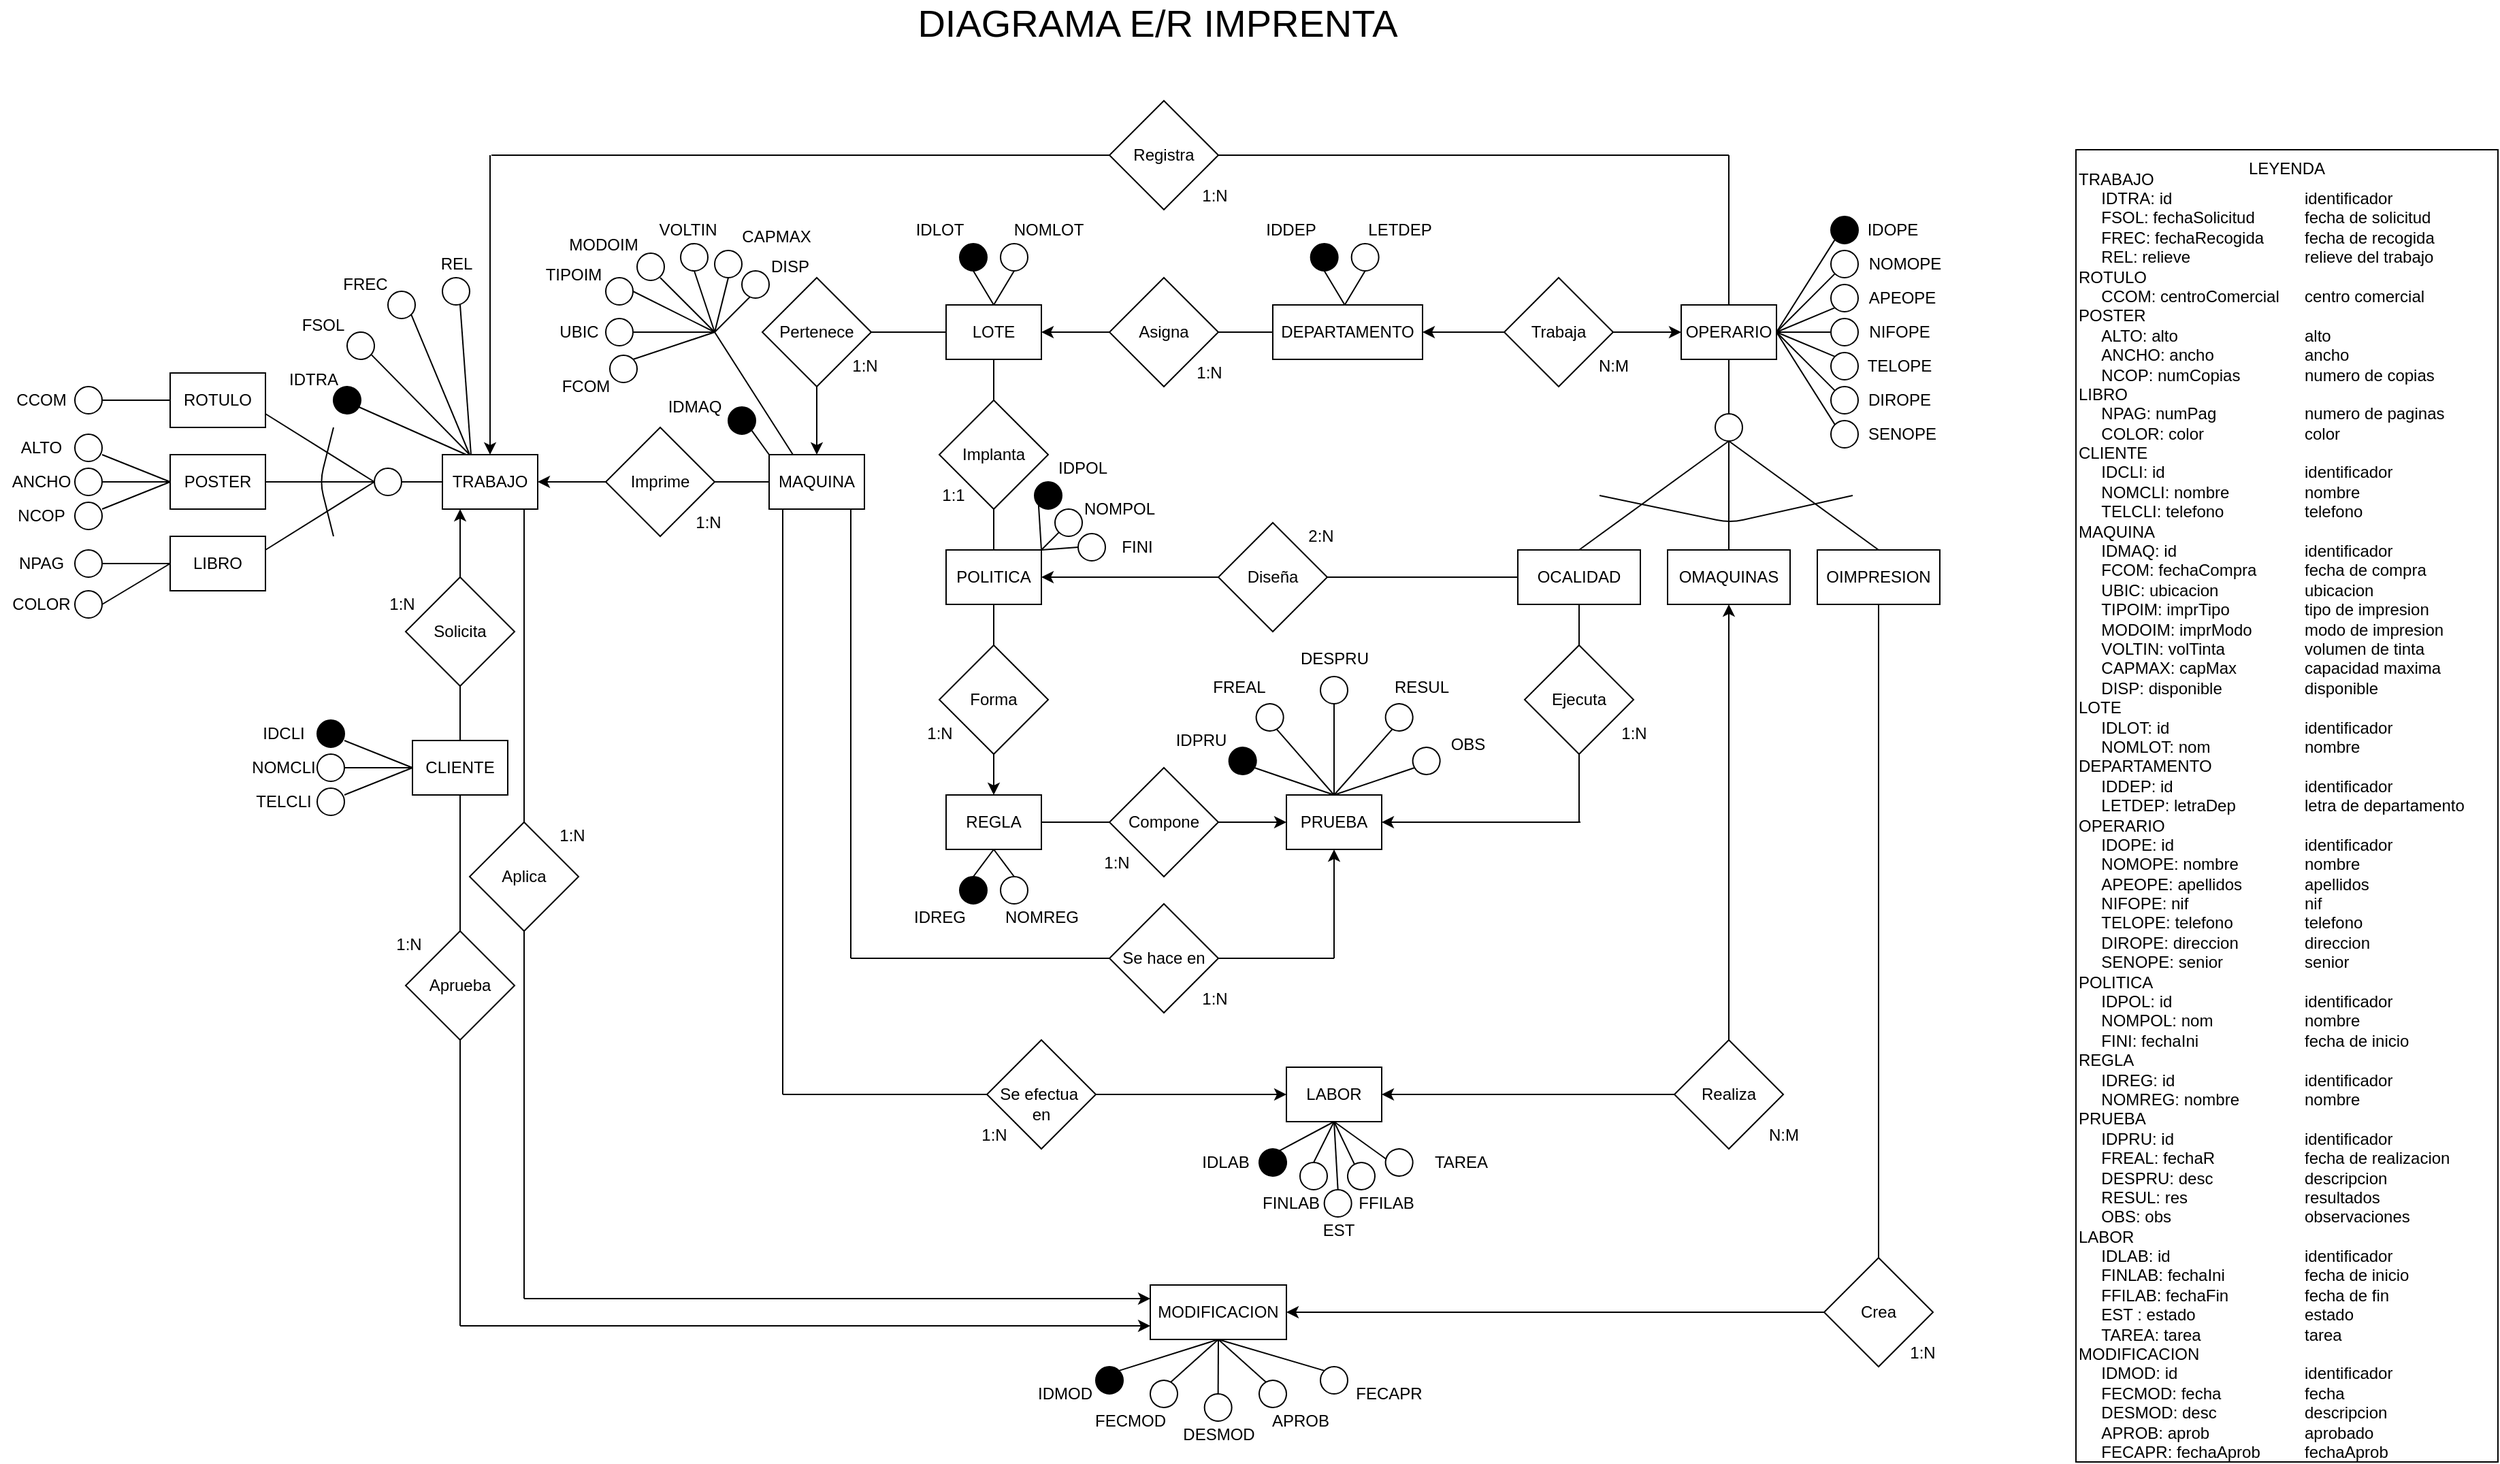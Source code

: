 <mxfile version="12.6.8" type="device"><diagram id="C5RBs43oDa-KdzZeNtuy" name="Page-1"><mxGraphModel dx="1113" dy="573" grid="1" gridSize="10" guides="1" tooltips="1" connect="1" arrows="1" fold="1" page="1" pageScale="1" pageWidth="2336" pageHeight="1654" math="0" shadow="0"><root><mxCell id="WIyWlLk6GJQsqaUBKTNV-0"/><mxCell id="WIyWlLk6GJQsqaUBKTNV-1" parent="WIyWlLk6GJQsqaUBKTNV-0"/><mxCell id="Na_asZlqJ2SMre8hXzdy-0" value="TRABAJO" style="rounded=0;whiteSpace=wrap;html=1;" vertex="1" parent="WIyWlLk6GJQsqaUBKTNV-1"><mxGeometry x="505" y="450" width="70" height="40" as="geometry"/></mxCell><mxCell id="Na_asZlqJ2SMre8hXzdy-2" value="" style="ellipse;whiteSpace=wrap;html=1;aspect=fixed;" vertex="1" parent="WIyWlLk6GJQsqaUBKTNV-1"><mxGeometry x="455" y="460" width="20" height="20" as="geometry"/></mxCell><mxCell id="Na_asZlqJ2SMre8hXzdy-3" value="" style="endArrow=none;html=1;entryX=0;entryY=0.5;entryDx=0;entryDy=0;exitX=1;exitY=0.5;exitDx=0;exitDy=0;" edge="1" parent="WIyWlLk6GJQsqaUBKTNV-1" source="Na_asZlqJ2SMre8hXzdy-2" target="Na_asZlqJ2SMre8hXzdy-0"><mxGeometry width="50" height="50" relative="1" as="geometry"><mxPoint x="455" y="560" as="sourcePoint"/><mxPoint x="505" y="510" as="targetPoint"/></mxGeometry></mxCell><mxCell id="Na_asZlqJ2SMre8hXzdy-4" value="" style="endArrow=none;html=1;entryX=0;entryY=0.5;entryDx=0;entryDy=0;" edge="1" parent="WIyWlLk6GJQsqaUBKTNV-1" target="Na_asZlqJ2SMre8hXzdy-2"><mxGeometry width="50" height="50" relative="1" as="geometry"><mxPoint x="375" y="420" as="sourcePoint"/><mxPoint x="505" y="510" as="targetPoint"/></mxGeometry></mxCell><mxCell id="Na_asZlqJ2SMre8hXzdy-5" value="" style="endArrow=none;html=1;entryX=0;entryY=0.5;entryDx=0;entryDy=0;" edge="1" parent="WIyWlLk6GJQsqaUBKTNV-1" target="Na_asZlqJ2SMre8hXzdy-2"><mxGeometry width="50" height="50" relative="1" as="geometry"><mxPoint x="375" y="470" as="sourcePoint"/><mxPoint x="455" y="510" as="targetPoint"/></mxGeometry></mxCell><mxCell id="Na_asZlqJ2SMre8hXzdy-6" value="" style="endArrow=none;html=1;entryX=0;entryY=0.5;entryDx=0;entryDy=0;" edge="1" parent="WIyWlLk6GJQsqaUBKTNV-1" target="Na_asZlqJ2SMre8hXzdy-2"><mxGeometry width="50" height="50" relative="1" as="geometry"><mxPoint x="375" y="520" as="sourcePoint"/><mxPoint x="425" y="510" as="targetPoint"/></mxGeometry></mxCell><mxCell id="Na_asZlqJ2SMre8hXzdy-8" value="ROTULO" style="rounded=0;whiteSpace=wrap;html=1;" vertex="1" parent="WIyWlLk6GJQsqaUBKTNV-1"><mxGeometry x="305" y="390" width="70" height="40" as="geometry"/></mxCell><mxCell id="Na_asZlqJ2SMre8hXzdy-9" value="POSTER" style="rounded=0;whiteSpace=wrap;html=1;" vertex="1" parent="WIyWlLk6GJQsqaUBKTNV-1"><mxGeometry x="305" y="450" width="70" height="40" as="geometry"/></mxCell><mxCell id="Na_asZlqJ2SMre8hXzdy-10" value="LIBRO" style="rounded=0;whiteSpace=wrap;html=1;" vertex="1" parent="WIyWlLk6GJQsqaUBKTNV-1"><mxGeometry x="305" y="510" width="70" height="40" as="geometry"/></mxCell><mxCell id="Na_asZlqJ2SMre8hXzdy-16" value="" style="endArrow=none;html=1;" edge="1" parent="WIyWlLk6GJQsqaUBKTNV-1"><mxGeometry width="50" height="50" relative="1" as="geometry"><mxPoint x="425" y="510" as="sourcePoint"/><mxPoint x="425" y="430" as="targetPoint"/><Array as="points"><mxPoint x="415" y="470"/></Array></mxGeometry></mxCell><mxCell id="Na_asZlqJ2SMre8hXzdy-19" value="Solicita" style="rhombus;whiteSpace=wrap;html=1;" vertex="1" parent="WIyWlLk6GJQsqaUBKTNV-1"><mxGeometry x="478" y="540" width="80" height="80" as="geometry"/></mxCell><mxCell id="Na_asZlqJ2SMre8hXzdy-20" value="CLIENTE" style="rounded=0;whiteSpace=wrap;html=1;" vertex="1" parent="WIyWlLk6GJQsqaUBKTNV-1"><mxGeometry x="483" y="660" width="70" height="40" as="geometry"/></mxCell><mxCell id="Na_asZlqJ2SMre8hXzdy-21" value="" style="endArrow=none;html=1;entryX=0.5;entryY=1;entryDx=0;entryDy=0;exitX=0.5;exitY=0;exitDx=0;exitDy=0;" edge="1" parent="WIyWlLk6GJQsqaUBKTNV-1" source="Na_asZlqJ2SMre8hXzdy-20" target="Na_asZlqJ2SMre8hXzdy-19"><mxGeometry width="50" height="50" relative="1" as="geometry"><mxPoint x="283" y="770" as="sourcePoint"/><mxPoint x="333" y="720" as="targetPoint"/></mxGeometry></mxCell><mxCell id="Na_asZlqJ2SMre8hXzdy-22" value="" style="endArrow=classic;html=1;entryX=0.5;entryY=1;entryDx=0;entryDy=0;exitX=0.5;exitY=0;exitDx=0;exitDy=0;" edge="1" parent="WIyWlLk6GJQsqaUBKTNV-1" source="Na_asZlqJ2SMre8hXzdy-19"><mxGeometry width="50" height="50" relative="1" as="geometry"><mxPoint x="283" y="770" as="sourcePoint"/><mxPoint x="518" y="490" as="targetPoint"/></mxGeometry></mxCell><mxCell id="Na_asZlqJ2SMre8hXzdy-23" value="MAQUINA" style="rounded=0;whiteSpace=wrap;html=1;" vertex="1" parent="WIyWlLk6GJQsqaUBKTNV-1"><mxGeometry x="745" y="450" width="70" height="40" as="geometry"/></mxCell><mxCell id="Na_asZlqJ2SMre8hXzdy-24" value="Imprime" style="rhombus;whiteSpace=wrap;html=1;" vertex="1" parent="WIyWlLk6GJQsqaUBKTNV-1"><mxGeometry x="625" y="430" width="80" height="80" as="geometry"/></mxCell><mxCell id="Na_asZlqJ2SMre8hXzdy-25" value="" style="endArrow=classic;html=1;entryX=1;entryY=0.5;entryDx=0;entryDy=0;exitX=0;exitY=0.5;exitDx=0;exitDy=0;" edge="1" parent="WIyWlLk6GJQsqaUBKTNV-1" source="Na_asZlqJ2SMre8hXzdy-24" target="Na_asZlqJ2SMre8hXzdy-0"><mxGeometry width="50" height="50" relative="1" as="geometry"><mxPoint x="305" y="770" as="sourcePoint"/><mxPoint x="355" y="720" as="targetPoint"/></mxGeometry></mxCell><mxCell id="Na_asZlqJ2SMre8hXzdy-26" value="" style="endArrow=none;html=1;entryX=1;entryY=0.5;entryDx=0;entryDy=0;exitX=0;exitY=0.5;exitDx=0;exitDy=0;" edge="1" parent="WIyWlLk6GJQsqaUBKTNV-1" source="Na_asZlqJ2SMre8hXzdy-23" target="Na_asZlqJ2SMre8hXzdy-24"><mxGeometry width="50" height="50" relative="1" as="geometry"><mxPoint x="695" y="570" as="sourcePoint"/><mxPoint x="745" y="520" as="targetPoint"/></mxGeometry></mxCell><mxCell id="Na_asZlqJ2SMre8hXzdy-27" value="Pertenece" style="rhombus;whiteSpace=wrap;html=1;" vertex="1" parent="WIyWlLk6GJQsqaUBKTNV-1"><mxGeometry x="740" y="320" width="80" height="80" as="geometry"/></mxCell><mxCell id="Na_asZlqJ2SMre8hXzdy-28" value="LOTE" style="rounded=0;whiteSpace=wrap;html=1;" vertex="1" parent="WIyWlLk6GJQsqaUBKTNV-1"><mxGeometry x="875" y="340" width="70" height="40" as="geometry"/></mxCell><mxCell id="Na_asZlqJ2SMre8hXzdy-29" value="" style="endArrow=classic;html=1;entryX=0.5;entryY=0;entryDx=0;entryDy=0;exitX=0.5;exitY=1;exitDx=0;exitDy=0;" edge="1" parent="WIyWlLk6GJQsqaUBKTNV-1" source="Na_asZlqJ2SMre8hXzdy-27" target="Na_asZlqJ2SMre8hXzdy-23"><mxGeometry width="50" height="50" relative="1" as="geometry"><mxPoint x="915" y="490" as="sourcePoint"/><mxPoint x="965" y="440" as="targetPoint"/></mxGeometry></mxCell><mxCell id="Na_asZlqJ2SMre8hXzdy-30" value="" style="endArrow=none;html=1;entryX=0;entryY=0.5;entryDx=0;entryDy=0;exitX=1;exitY=0.5;exitDx=0;exitDy=0;" edge="1" parent="WIyWlLk6GJQsqaUBKTNV-1" source="Na_asZlqJ2SMre8hXzdy-27" target="Na_asZlqJ2SMre8hXzdy-28"><mxGeometry width="50" height="50" relative="1" as="geometry"><mxPoint x="915" y="480" as="sourcePoint"/><mxPoint x="965" y="430" as="targetPoint"/></mxGeometry></mxCell><mxCell id="Na_asZlqJ2SMre8hXzdy-31" value="Asigna" style="rhombus;whiteSpace=wrap;html=1;" vertex="1" parent="WIyWlLk6GJQsqaUBKTNV-1"><mxGeometry x="995" y="320" width="80" height="80" as="geometry"/></mxCell><mxCell id="Na_asZlqJ2SMre8hXzdy-32" value="DEPARTAMENTO" style="rounded=0;whiteSpace=wrap;html=1;" vertex="1" parent="WIyWlLk6GJQsqaUBKTNV-1"><mxGeometry x="1115" y="340" width="110" height="40" as="geometry"/></mxCell><mxCell id="Na_asZlqJ2SMre8hXzdy-33" value="" style="endArrow=none;html=1;entryX=0;entryY=0.5;entryDx=0;entryDy=0;exitX=1;exitY=0.5;exitDx=0;exitDy=0;" edge="1" parent="WIyWlLk6GJQsqaUBKTNV-1" source="Na_asZlqJ2SMre8hXzdy-31" target="Na_asZlqJ2SMre8hXzdy-32"><mxGeometry width="50" height="50" relative="1" as="geometry"><mxPoint x="1075" y="480" as="sourcePoint"/><mxPoint x="1125" y="430" as="targetPoint"/></mxGeometry></mxCell><mxCell id="Na_asZlqJ2SMre8hXzdy-34" value="" style="endArrow=classic;html=1;entryX=1;entryY=0.5;entryDx=0;entryDy=0;exitX=0;exitY=0.5;exitDx=0;exitDy=0;" edge="1" parent="WIyWlLk6GJQsqaUBKTNV-1" source="Na_asZlqJ2SMre8hXzdy-31" target="Na_asZlqJ2SMre8hXzdy-28"><mxGeometry width="50" height="50" relative="1" as="geometry"><mxPoint x="965" y="460" as="sourcePoint"/><mxPoint x="1015" y="410" as="targetPoint"/></mxGeometry></mxCell><mxCell id="Na_asZlqJ2SMre8hXzdy-35" value="Trabaja" style="rhombus;whiteSpace=wrap;html=1;" vertex="1" parent="WIyWlLk6GJQsqaUBKTNV-1"><mxGeometry x="1285" y="320" width="80" height="80" as="geometry"/></mxCell><mxCell id="Na_asZlqJ2SMre8hXzdy-36" value="OPERARIO" style="rounded=0;whiteSpace=wrap;html=1;" vertex="1" parent="WIyWlLk6GJQsqaUBKTNV-1"><mxGeometry x="1415" y="340" width="70" height="40" as="geometry"/></mxCell><mxCell id="Na_asZlqJ2SMre8hXzdy-37" value="" style="ellipse;whiteSpace=wrap;html=1;aspect=fixed;rotation=-90;" vertex="1" parent="WIyWlLk6GJQsqaUBKTNV-1"><mxGeometry x="1440" y="420" width="20" height="20" as="geometry"/></mxCell><mxCell id="Na_asZlqJ2SMre8hXzdy-38" value="" style="endArrow=none;html=1;entryX=0.5;entryY=1;entryDx=0;entryDy=0;exitX=1;exitY=0.5;exitDx=0;exitDy=0;" edge="1" parent="WIyWlLk6GJQsqaUBKTNV-1" source="Na_asZlqJ2SMre8hXzdy-37" target="Na_asZlqJ2SMre8hXzdy-36"><mxGeometry width="50" height="50" relative="1" as="geometry"><mxPoint x="1485" y="610" as="sourcePoint"/><mxPoint x="1535" y="520" as="targetPoint"/></mxGeometry></mxCell><mxCell id="Na_asZlqJ2SMre8hXzdy-39" value="" style="endArrow=none;html=1;entryX=0;entryY=0.5;entryDx=0;entryDy=0;exitX=0.5;exitY=0;exitDx=0;exitDy=0;" edge="1" parent="WIyWlLk6GJQsqaUBKTNV-1" target="Na_asZlqJ2SMre8hXzdy-37" source="Na_asZlqJ2SMre8hXzdy-42"><mxGeometry width="50" height="50" relative="1" as="geometry"><mxPoint x="1405" y="470" as="sourcePoint"/><mxPoint x="1535" y="560" as="targetPoint"/></mxGeometry></mxCell><mxCell id="Na_asZlqJ2SMre8hXzdy-40" value="" style="endArrow=none;html=1;entryX=0;entryY=0.5;entryDx=0;entryDy=0;exitX=0.5;exitY=0;exitDx=0;exitDy=0;" edge="1" parent="WIyWlLk6GJQsqaUBKTNV-1" target="Na_asZlqJ2SMre8hXzdy-37" source="Na_asZlqJ2SMre8hXzdy-43"><mxGeometry width="50" height="50" relative="1" as="geometry"><mxPoint x="1405" y="520" as="sourcePoint"/><mxPoint x="1485" y="560" as="targetPoint"/></mxGeometry></mxCell><mxCell id="Na_asZlqJ2SMre8hXzdy-41" value="" style="endArrow=none;html=1;entryX=0;entryY=0.5;entryDx=0;entryDy=0;exitX=0.5;exitY=0;exitDx=0;exitDy=0;" edge="1" parent="WIyWlLk6GJQsqaUBKTNV-1" target="Na_asZlqJ2SMre8hXzdy-37" source="Na_asZlqJ2SMre8hXzdy-44"><mxGeometry width="50" height="50" relative="1" as="geometry"><mxPoint x="1405" y="570" as="sourcePoint"/><mxPoint x="1455" y="560" as="targetPoint"/></mxGeometry></mxCell><mxCell id="Na_asZlqJ2SMre8hXzdy-42" value="OCALIDAD" style="rounded=0;whiteSpace=wrap;html=1;" vertex="1" parent="WIyWlLk6GJQsqaUBKTNV-1"><mxGeometry x="1295" y="520" width="90" height="40" as="geometry"/></mxCell><mxCell id="Na_asZlqJ2SMre8hXzdy-43" value="OMAQUINAS" style="rounded=0;whiteSpace=wrap;html=1;" vertex="1" parent="WIyWlLk6GJQsqaUBKTNV-1"><mxGeometry x="1405" y="520" width="90" height="40" as="geometry"/></mxCell><mxCell id="Na_asZlqJ2SMre8hXzdy-44" value="OIMPRESION" style="rounded=0;whiteSpace=wrap;html=1;" vertex="1" parent="WIyWlLk6GJQsqaUBKTNV-1"><mxGeometry x="1515" y="520" width="90" height="40" as="geometry"/></mxCell><mxCell id="Na_asZlqJ2SMre8hXzdy-45" value="" style="endArrow=none;html=1;" edge="1" parent="WIyWlLk6GJQsqaUBKTNV-1"><mxGeometry width="50" height="50" relative="1" as="geometry"><mxPoint x="1541" y="480" as="sourcePoint"/><mxPoint x="1355" y="480" as="targetPoint"/><Array as="points"><mxPoint x="1451" y="500"/></Array></mxGeometry></mxCell><mxCell id="Na_asZlqJ2SMre8hXzdy-49" value="" style="endArrow=classic;html=1;entryX=1;entryY=0.5;entryDx=0;entryDy=0;exitX=0;exitY=0.5;exitDx=0;exitDy=0;" edge="1" parent="WIyWlLk6GJQsqaUBKTNV-1" source="Na_asZlqJ2SMre8hXzdy-35" target="Na_asZlqJ2SMre8hXzdy-32"><mxGeometry width="50" height="50" relative="1" as="geometry"><mxPoint x="1215" y="470" as="sourcePoint"/><mxPoint x="1265" y="420" as="targetPoint"/></mxGeometry></mxCell><mxCell id="Na_asZlqJ2SMre8hXzdy-50" value="" style="endArrow=classic;html=1;entryX=0;entryY=0.5;entryDx=0;entryDy=0;exitX=1;exitY=0.5;exitDx=0;exitDy=0;" edge="1" parent="WIyWlLk6GJQsqaUBKTNV-1" source="Na_asZlqJ2SMre8hXzdy-35" target="Na_asZlqJ2SMre8hXzdy-36"><mxGeometry width="50" height="50" relative="1" as="geometry"><mxPoint x="1325" y="470" as="sourcePoint"/><mxPoint x="1375" y="420" as="targetPoint"/></mxGeometry></mxCell><mxCell id="Na_asZlqJ2SMre8hXzdy-51" value="Diseña" style="rhombus;whiteSpace=wrap;html=1;" vertex="1" parent="WIyWlLk6GJQsqaUBKTNV-1"><mxGeometry x="1075" y="500" width="80" height="80" as="geometry"/></mxCell><mxCell id="Na_asZlqJ2SMre8hXzdy-52" value="POLITICA" style="rounded=0;whiteSpace=wrap;html=1;" vertex="1" parent="WIyWlLk6GJQsqaUBKTNV-1"><mxGeometry x="875" y="520" width="70" height="40" as="geometry"/></mxCell><mxCell id="Na_asZlqJ2SMre8hXzdy-53" value="" style="endArrow=classic;html=1;entryX=1;entryY=0.5;entryDx=0;entryDy=0;exitX=0;exitY=0.5;exitDx=0;exitDy=0;" edge="1" parent="WIyWlLk6GJQsqaUBKTNV-1" source="Na_asZlqJ2SMre8hXzdy-51" target="Na_asZlqJ2SMre8hXzdy-52"><mxGeometry width="50" height="50" relative="1" as="geometry"><mxPoint x="985" y="570" as="sourcePoint"/><mxPoint x="1035" y="520" as="targetPoint"/></mxGeometry></mxCell><mxCell id="Na_asZlqJ2SMre8hXzdy-54" value="" style="endArrow=none;html=1;entryX=0;entryY=0.5;entryDx=0;entryDy=0;exitX=1;exitY=0.5;exitDx=0;exitDy=0;" edge="1" parent="WIyWlLk6GJQsqaUBKTNV-1" source="Na_asZlqJ2SMre8hXzdy-51" target="Na_asZlqJ2SMre8hXzdy-42"><mxGeometry width="50" height="50" relative="1" as="geometry"><mxPoint x="1175" y="610" as="sourcePoint"/><mxPoint x="1225" y="560" as="targetPoint"/></mxGeometry></mxCell><mxCell id="Na_asZlqJ2SMre8hXzdy-55" value="Implanta" style="rhombus;whiteSpace=wrap;html=1;" vertex="1" parent="WIyWlLk6GJQsqaUBKTNV-1"><mxGeometry x="870" y="410" width="80" height="80" as="geometry"/></mxCell><mxCell id="Na_asZlqJ2SMre8hXzdy-56" value="" style="endArrow=none;html=1;entryX=0.5;entryY=1;entryDx=0;entryDy=0;exitX=0.5;exitY=0;exitDx=0;exitDy=0;" edge="1" parent="WIyWlLk6GJQsqaUBKTNV-1" source="Na_asZlqJ2SMre8hXzdy-55" target="Na_asZlqJ2SMre8hXzdy-28"><mxGeometry width="50" height="50" relative="1" as="geometry"><mxPoint x="995" y="490" as="sourcePoint"/><mxPoint x="1045" y="440" as="targetPoint"/></mxGeometry></mxCell><mxCell id="Na_asZlqJ2SMre8hXzdy-57" value="" style="endArrow=none;html=1;entryX=0.5;entryY=1;entryDx=0;entryDy=0;exitX=0.5;exitY=0;exitDx=0;exitDy=0;" edge="1" parent="WIyWlLk6GJQsqaUBKTNV-1" source="Na_asZlqJ2SMre8hXzdy-52" target="Na_asZlqJ2SMre8hXzdy-55"><mxGeometry width="50" height="50" relative="1" as="geometry"><mxPoint x="715" y="590" as="sourcePoint"/><mxPoint x="765" y="540" as="targetPoint"/></mxGeometry></mxCell><mxCell id="Na_asZlqJ2SMre8hXzdy-58" value="REGLA" style="rounded=0;whiteSpace=wrap;html=1;" vertex="1" parent="WIyWlLk6GJQsqaUBKTNV-1"><mxGeometry x="875" y="700" width="70" height="40" as="geometry"/></mxCell><mxCell id="Na_asZlqJ2SMre8hXzdy-59" value="Forma" style="rhombus;whiteSpace=wrap;html=1;" vertex="1" parent="WIyWlLk6GJQsqaUBKTNV-1"><mxGeometry x="870" y="590" width="80" height="80" as="geometry"/></mxCell><mxCell id="Na_asZlqJ2SMre8hXzdy-60" value="" style="endArrow=none;html=1;entryX=0.5;entryY=1;entryDx=0;entryDy=0;exitX=0.5;exitY=0;exitDx=0;exitDy=0;" edge="1" parent="WIyWlLk6GJQsqaUBKTNV-1" source="Na_asZlqJ2SMre8hXzdy-59"><mxGeometry width="50" height="50" relative="1" as="geometry"><mxPoint x="995" y="670" as="sourcePoint"/><mxPoint x="910" y="560" as="targetPoint"/></mxGeometry></mxCell><mxCell id="Na_asZlqJ2SMre8hXzdy-62" value="Compone" style="rhombus;whiteSpace=wrap;html=1;" vertex="1" parent="WIyWlLk6GJQsqaUBKTNV-1"><mxGeometry x="995" y="680" width="80" height="80" as="geometry"/></mxCell><mxCell id="Na_asZlqJ2SMre8hXzdy-63" value="PRUEBA" style="rounded=0;whiteSpace=wrap;html=1;" vertex="1" parent="WIyWlLk6GJQsqaUBKTNV-1"><mxGeometry x="1125" y="700" width="70" height="40" as="geometry"/></mxCell><mxCell id="Na_asZlqJ2SMre8hXzdy-64" value="Ejecuta" style="rhombus;whiteSpace=wrap;html=1;" vertex="1" parent="WIyWlLk6GJQsqaUBKTNV-1"><mxGeometry x="1300" y="590" width="80" height="80" as="geometry"/></mxCell><mxCell id="Na_asZlqJ2SMre8hXzdy-65" value="" style="endArrow=classic;html=1;entryX=0.5;entryY=0;entryDx=0;entryDy=0;exitX=0.5;exitY=1;exitDx=0;exitDy=0;" edge="1" parent="WIyWlLk6GJQsqaUBKTNV-1" source="Na_asZlqJ2SMre8hXzdy-59" target="Na_asZlqJ2SMre8hXzdy-58"><mxGeometry width="50" height="50" relative="1" as="geometry"><mxPoint x="795" y="730" as="sourcePoint"/><mxPoint x="845" y="680" as="targetPoint"/></mxGeometry></mxCell><mxCell id="Na_asZlqJ2SMre8hXzdy-66" value="" style="endArrow=classic;html=1;entryX=0;entryY=0.5;entryDx=0;entryDy=0;exitX=1;exitY=0.5;exitDx=0;exitDy=0;" edge="1" parent="WIyWlLk6GJQsqaUBKTNV-1" source="Na_asZlqJ2SMre8hXzdy-62" target="Na_asZlqJ2SMre8hXzdy-63"><mxGeometry width="50" height="50" relative="1" as="geometry"><mxPoint x="1055" y="790" as="sourcePoint"/><mxPoint x="1105" y="740" as="targetPoint"/></mxGeometry></mxCell><mxCell id="Na_asZlqJ2SMre8hXzdy-67" value="" style="endArrow=none;html=1;entryX=0;entryY=0.5;entryDx=0;entryDy=0;exitX=1;exitY=0.5;exitDx=0;exitDy=0;" edge="1" parent="WIyWlLk6GJQsqaUBKTNV-1" source="Na_asZlqJ2SMre8hXzdy-58" target="Na_asZlqJ2SMre8hXzdy-62"><mxGeometry width="50" height="50" relative="1" as="geometry"><mxPoint x="775" y="790" as="sourcePoint"/><mxPoint x="825" y="740" as="targetPoint"/></mxGeometry></mxCell><mxCell id="Na_asZlqJ2SMre8hXzdy-68" value="" style="endArrow=classic;html=1;entryX=1;entryY=0.5;entryDx=0;entryDy=0;" edge="1" parent="WIyWlLk6GJQsqaUBKTNV-1" target="Na_asZlqJ2SMre8hXzdy-63"><mxGeometry width="50" height="50" relative="1" as="geometry"><mxPoint x="1341" y="720" as="sourcePoint"/><mxPoint x="1201" y="720" as="targetPoint"/></mxGeometry></mxCell><mxCell id="Na_asZlqJ2SMre8hXzdy-69" value="" style="endArrow=none;html=1;entryX=0.5;entryY=1;entryDx=0;entryDy=0;" edge="1" parent="WIyWlLk6GJQsqaUBKTNV-1" target="Na_asZlqJ2SMre8hXzdy-64"><mxGeometry width="50" height="50" relative="1" as="geometry"><mxPoint x="1340" y="720" as="sourcePoint"/><mxPoint x="1395" y="760" as="targetPoint"/></mxGeometry></mxCell><mxCell id="Na_asZlqJ2SMre8hXzdy-70" value="" style="endArrow=none;html=1;entryX=0.5;entryY=1;entryDx=0;entryDy=0;exitX=0.5;exitY=0;exitDx=0;exitDy=0;" edge="1" parent="WIyWlLk6GJQsqaUBKTNV-1" source="Na_asZlqJ2SMre8hXzdy-64" target="Na_asZlqJ2SMre8hXzdy-42"><mxGeometry width="50" height="50" relative="1" as="geometry"><mxPoint x="1235" y="630" as="sourcePoint"/><mxPoint x="1285" y="580" as="targetPoint"/></mxGeometry></mxCell><mxCell id="Na_asZlqJ2SMre8hXzdy-71" value="Se hace en" style="rhombus;whiteSpace=wrap;html=1;" vertex="1" parent="WIyWlLk6GJQsqaUBKTNV-1"><mxGeometry x="995" y="780" width="80" height="80" as="geometry"/></mxCell><mxCell id="Na_asZlqJ2SMre8hXzdy-72" value="" style="endArrow=classic;html=1;entryX=0.5;entryY=1;entryDx=0;entryDy=0;" edge="1" parent="WIyWlLk6GJQsqaUBKTNV-1" target="Na_asZlqJ2SMre8hXzdy-63"><mxGeometry width="50" height="50" relative="1" as="geometry"><mxPoint x="1160" y="820" as="sourcePoint"/><mxPoint x="1175" y="750" as="targetPoint"/></mxGeometry></mxCell><mxCell id="Na_asZlqJ2SMre8hXzdy-73" value="" style="endArrow=none;html=1;exitX=1;exitY=0.5;exitDx=0;exitDy=0;" edge="1" parent="WIyWlLk6GJQsqaUBKTNV-1" source="Na_asZlqJ2SMre8hXzdy-71"><mxGeometry width="50" height="50" relative="1" as="geometry"><mxPoint x="1080" y="820" as="sourcePoint"/><mxPoint x="1160" y="820" as="targetPoint"/></mxGeometry></mxCell><mxCell id="Na_asZlqJ2SMre8hXzdy-74" value="" style="endArrow=none;html=1;entryX=0;entryY=0.5;entryDx=0;entryDy=0;" edge="1" parent="WIyWlLk6GJQsqaUBKTNV-1" target="Na_asZlqJ2SMre8hXzdy-71"><mxGeometry width="50" height="50" relative="1" as="geometry"><mxPoint x="805" y="820" as="sourcePoint"/><mxPoint x="990" y="820" as="targetPoint"/></mxGeometry></mxCell><mxCell id="Na_asZlqJ2SMre8hXzdy-75" value="" style="endArrow=none;html=1;" edge="1" parent="WIyWlLk6GJQsqaUBKTNV-1"><mxGeometry width="50" height="50" relative="1" as="geometry"><mxPoint x="805" y="820" as="sourcePoint"/><mxPoint x="805" y="490" as="targetPoint"/></mxGeometry></mxCell><mxCell id="Na_asZlqJ2SMre8hXzdy-76" value="Realiza" style="rhombus;whiteSpace=wrap;html=1;" vertex="1" parent="WIyWlLk6GJQsqaUBKTNV-1"><mxGeometry x="1410" y="880" width="80" height="80" as="geometry"/></mxCell><mxCell id="Na_asZlqJ2SMre8hXzdy-77" value="LABOR" style="rounded=0;whiteSpace=wrap;html=1;" vertex="1" parent="WIyWlLk6GJQsqaUBKTNV-1"><mxGeometry x="1125" y="900" width="70" height="40" as="geometry"/></mxCell><mxCell id="Na_asZlqJ2SMre8hXzdy-78" value="" style="endArrow=classic;html=1;entryX=0.5;entryY=1;entryDx=0;entryDy=0;exitX=0.5;exitY=0;exitDx=0;exitDy=0;" edge="1" parent="WIyWlLk6GJQsqaUBKTNV-1" source="Na_asZlqJ2SMre8hXzdy-76" target="Na_asZlqJ2SMre8hXzdy-43"><mxGeometry width="50" height="50" relative="1" as="geometry"><mxPoint x="1425" y="640" as="sourcePoint"/><mxPoint x="1475" y="590" as="targetPoint"/></mxGeometry></mxCell><mxCell id="Na_asZlqJ2SMre8hXzdy-79" value="" style="endArrow=classic;html=1;entryX=1;entryY=0.5;entryDx=0;entryDy=0;exitX=0;exitY=0.5;exitDx=0;exitDy=0;" edge="1" parent="WIyWlLk6GJQsqaUBKTNV-1" source="Na_asZlqJ2SMre8hXzdy-76" target="Na_asZlqJ2SMre8hXzdy-77"><mxGeometry width="50" height="50" relative="1" as="geometry"><mxPoint x="1275" y="990" as="sourcePoint"/><mxPoint x="1325" y="940" as="targetPoint"/></mxGeometry></mxCell><mxCell id="Na_asZlqJ2SMre8hXzdy-80" value="&lt;br&gt;Se efectua&amp;nbsp;&lt;br&gt;en" style="rhombus;whiteSpace=wrap;html=1;" vertex="1" parent="WIyWlLk6GJQsqaUBKTNV-1"><mxGeometry x="905" y="880" width="80" height="80" as="geometry"/></mxCell><mxCell id="Na_asZlqJ2SMre8hXzdy-81" value="" style="endArrow=classic;html=1;entryX=0;entryY=0.5;entryDx=0;entryDy=0;exitX=1;exitY=0.5;exitDx=0;exitDy=0;" edge="1" parent="WIyWlLk6GJQsqaUBKTNV-1" source="Na_asZlqJ2SMre8hXzdy-80" target="Na_asZlqJ2SMre8hXzdy-77"><mxGeometry width="50" height="50" relative="1" as="geometry"><mxPoint x="1045" y="970" as="sourcePoint"/><mxPoint x="1095" y="920" as="targetPoint"/></mxGeometry></mxCell><mxCell id="Na_asZlqJ2SMre8hXzdy-82" value="" style="endArrow=none;html=1;" edge="1" parent="WIyWlLk6GJQsqaUBKTNV-1"><mxGeometry width="50" height="50" relative="1" as="geometry"><mxPoint x="755" y="920" as="sourcePoint"/><mxPoint x="755" y="490" as="targetPoint"/></mxGeometry></mxCell><mxCell id="Na_asZlqJ2SMre8hXzdy-83" value="" style="endArrow=none;html=1;entryX=0;entryY=0.5;entryDx=0;entryDy=0;" edge="1" parent="WIyWlLk6GJQsqaUBKTNV-1" target="Na_asZlqJ2SMre8hXzdy-80"><mxGeometry width="50" height="50" relative="1" as="geometry"><mxPoint x="755" y="920" as="sourcePoint"/><mxPoint x="855" y="920" as="targetPoint"/></mxGeometry></mxCell><mxCell id="Na_asZlqJ2SMre8hXzdy-84" value="MODIFICACION" style="rounded=0;whiteSpace=wrap;html=1;" vertex="1" parent="WIyWlLk6GJQsqaUBKTNV-1"><mxGeometry x="1025" y="1060" width="100" height="40" as="geometry"/></mxCell><mxCell id="Na_asZlqJ2SMre8hXzdy-85" value="Crea" style="rhombus;whiteSpace=wrap;html=1;" vertex="1" parent="WIyWlLk6GJQsqaUBKTNV-1"><mxGeometry x="1520" y="1040" width="80" height="80" as="geometry"/></mxCell><mxCell id="Na_asZlqJ2SMre8hXzdy-86" value="" style="endArrow=classic;html=1;entryX=1;entryY=0.5;entryDx=0;entryDy=0;exitX=0;exitY=0.5;exitDx=0;exitDy=0;" edge="1" parent="WIyWlLk6GJQsqaUBKTNV-1" source="Na_asZlqJ2SMre8hXzdy-85" target="Na_asZlqJ2SMre8hXzdy-84"><mxGeometry width="50" height="50" relative="1" as="geometry"><mxPoint x="1155" y="1170" as="sourcePoint"/><mxPoint x="1205" y="1120" as="targetPoint"/></mxGeometry></mxCell><mxCell id="Na_asZlqJ2SMre8hXzdy-87" value="" style="endArrow=none;html=1;entryX=0.5;entryY=1;entryDx=0;entryDy=0;exitX=0.5;exitY=0;exitDx=0;exitDy=0;" edge="1" parent="WIyWlLk6GJQsqaUBKTNV-1" source="Na_asZlqJ2SMre8hXzdy-85" target="Na_asZlqJ2SMre8hXzdy-44"><mxGeometry width="50" height="50" relative="1" as="geometry"><mxPoint x="1495" y="810" as="sourcePoint"/><mxPoint x="1545" y="760" as="targetPoint"/></mxGeometry></mxCell><mxCell id="Na_asZlqJ2SMre8hXzdy-88" value="Aplica" style="rhombus;whiteSpace=wrap;html=1;" vertex="1" parent="WIyWlLk6GJQsqaUBKTNV-1"><mxGeometry x="525" y="720" width="80" height="80" as="geometry"/></mxCell><mxCell id="Na_asZlqJ2SMre8hXzdy-89" value="" style="endArrow=none;html=1;" edge="1" parent="WIyWlLk6GJQsqaUBKTNV-1"><mxGeometry width="50" height="50" relative="1" as="geometry"><mxPoint x="565" y="720" as="sourcePoint"/><mxPoint x="565" y="490" as="targetPoint"/></mxGeometry></mxCell><mxCell id="Na_asZlqJ2SMre8hXzdy-90" value="" style="endArrow=classic;html=1;entryX=0;entryY=0.25;entryDx=0;entryDy=0;" edge="1" parent="WIyWlLk6GJQsqaUBKTNV-1" target="Na_asZlqJ2SMre8hXzdy-84"><mxGeometry width="50" height="50" relative="1" as="geometry"><mxPoint x="565" y="1070" as="sourcePoint"/><mxPoint x="1005" y="1070" as="targetPoint"/></mxGeometry></mxCell><mxCell id="Na_asZlqJ2SMre8hXzdy-91" value="" style="endArrow=none;html=1;entryX=0.5;entryY=1;entryDx=0;entryDy=0;" edge="1" parent="WIyWlLk6GJQsqaUBKTNV-1" target="Na_asZlqJ2SMre8hXzdy-88"><mxGeometry width="50" height="50" relative="1" as="geometry"><mxPoint x="565" y="1070" as="sourcePoint"/><mxPoint x="565" y="850" as="targetPoint"/></mxGeometry></mxCell><mxCell id="Na_asZlqJ2SMre8hXzdy-92" value="Aprueba" style="rhombus;whiteSpace=wrap;html=1;" vertex="1" parent="WIyWlLk6GJQsqaUBKTNV-1"><mxGeometry x="478" y="800" width="80" height="80" as="geometry"/></mxCell><mxCell id="Na_asZlqJ2SMre8hXzdy-93" value="" style="endArrow=none;html=1;entryX=0.5;entryY=1;entryDx=0;entryDy=0;exitX=0.5;exitY=0;exitDx=0;exitDy=0;" edge="1" parent="WIyWlLk6GJQsqaUBKTNV-1" source="Na_asZlqJ2SMre8hXzdy-92" target="Na_asZlqJ2SMre8hXzdy-20"><mxGeometry width="50" height="50" relative="1" as="geometry"><mxPoint x="465" y="770" as="sourcePoint"/><mxPoint x="515" y="720" as="targetPoint"/></mxGeometry></mxCell><mxCell id="Na_asZlqJ2SMre8hXzdy-94" value="" style="endArrow=classic;html=1;entryX=0;entryY=0.75;entryDx=0;entryDy=0;" edge="1" parent="WIyWlLk6GJQsqaUBKTNV-1" target="Na_asZlqJ2SMre8hXzdy-84"><mxGeometry width="50" height="50" relative="1" as="geometry"><mxPoint x="518" y="1090" as="sourcePoint"/><mxPoint x="1018" y="1090" as="targetPoint"/></mxGeometry></mxCell><mxCell id="Na_asZlqJ2SMre8hXzdy-95" value="" style="endArrow=none;html=1;entryX=0.5;entryY=1;entryDx=0;entryDy=0;" edge="1" parent="WIyWlLk6GJQsqaUBKTNV-1" target="Na_asZlqJ2SMre8hXzdy-92"><mxGeometry width="50" height="50" relative="1" as="geometry"><mxPoint x="518" y="1090" as="sourcePoint"/><mxPoint x="355" y="1140" as="targetPoint"/></mxGeometry></mxCell><mxCell id="Na_asZlqJ2SMre8hXzdy-96" value="Registra" style="rhombus;whiteSpace=wrap;html=1;" vertex="1" parent="WIyWlLk6GJQsqaUBKTNV-1"><mxGeometry x="995" y="190" width="80" height="80" as="geometry"/></mxCell><mxCell id="Na_asZlqJ2SMre8hXzdy-97" value="" style="endArrow=none;html=1;exitX=1;exitY=0.5;exitDx=0;exitDy=0;" edge="1" parent="WIyWlLk6GJQsqaUBKTNV-1" source="Na_asZlqJ2SMre8hXzdy-96"><mxGeometry width="50" height="50" relative="1" as="geometry"><mxPoint x="1080" y="230" as="sourcePoint"/><mxPoint x="1450" y="230" as="targetPoint"/></mxGeometry></mxCell><mxCell id="Na_asZlqJ2SMre8hXzdy-98" value="" style="endArrow=none;html=1;exitX=0.5;exitY=0;exitDx=0;exitDy=0;" edge="1" parent="WIyWlLk6GJQsqaUBKTNV-1" source="Na_asZlqJ2SMre8hXzdy-36"><mxGeometry width="50" height="50" relative="1" as="geometry"><mxPoint x="1405" y="310" as="sourcePoint"/><mxPoint x="1450" y="230" as="targetPoint"/></mxGeometry></mxCell><mxCell id="Na_asZlqJ2SMre8hXzdy-99" value="" style="endArrow=classic;html=1;entryX=0.5;entryY=0;entryDx=0;entryDy=0;" edge="1" parent="WIyWlLk6GJQsqaUBKTNV-1" target="Na_asZlqJ2SMre8hXzdy-0"><mxGeometry width="50" height="50" relative="1" as="geometry"><mxPoint x="540" y="230" as="sourcePoint"/><mxPoint x="485" y="370" as="targetPoint"/></mxGeometry></mxCell><mxCell id="Na_asZlqJ2SMre8hXzdy-100" value="" style="endArrow=none;html=1;" edge="1" parent="WIyWlLk6GJQsqaUBKTNV-1"><mxGeometry width="50" height="50" relative="1" as="geometry"><mxPoint x="541" y="230" as="sourcePoint"/><mxPoint x="995" y="230" as="targetPoint"/></mxGeometry></mxCell><mxCell id="Na_asZlqJ2SMre8hXzdy-102" value="" style="endArrow=none;html=1;entryX=0;entryY=0.5;entryDx=0;entryDy=0;" edge="1" parent="WIyWlLk6GJQsqaUBKTNV-1" target="Na_asZlqJ2SMre8hXzdy-8"><mxGeometry width="50" height="50" relative="1" as="geometry"><mxPoint x="255" y="410" as="sourcePoint"/><mxPoint x="265" y="390" as="targetPoint"/></mxGeometry></mxCell><mxCell id="Na_asZlqJ2SMre8hXzdy-103" value="" style="ellipse;whiteSpace=wrap;html=1;aspect=fixed;" vertex="1" parent="WIyWlLk6GJQsqaUBKTNV-1"><mxGeometry x="235" y="400" width="20" height="20" as="geometry"/></mxCell><mxCell id="Na_asZlqJ2SMre8hXzdy-104" value="CCOM" style="text;html=1;align=center;verticalAlign=middle;resizable=0;points=[];autosize=1;" vertex="1" parent="WIyWlLk6GJQsqaUBKTNV-1"><mxGeometry x="185" y="400" width="50" height="20" as="geometry"/></mxCell><mxCell id="Na_asZlqJ2SMre8hXzdy-105" value="" style="endArrow=none;html=1;entryX=0;entryY=0.5;entryDx=0;entryDy=0;" edge="1" parent="WIyWlLk6GJQsqaUBKTNV-1" target="Na_asZlqJ2SMre8hXzdy-9"><mxGeometry width="50" height="50" relative="1" as="geometry"><mxPoint x="255" y="450" as="sourcePoint"/><mxPoint x="285" y="470" as="targetPoint"/></mxGeometry></mxCell><mxCell id="Na_asZlqJ2SMre8hXzdy-107" value="" style="ellipse;whiteSpace=wrap;html=1;aspect=fixed;" vertex="1" parent="WIyWlLk6GJQsqaUBKTNV-1"><mxGeometry x="235" y="435" width="20" height="20" as="geometry"/></mxCell><mxCell id="Na_asZlqJ2SMre8hXzdy-108" value="" style="endArrow=none;html=1;" edge="1" parent="WIyWlLk6GJQsqaUBKTNV-1"><mxGeometry width="50" height="50" relative="1" as="geometry"><mxPoint x="255" y="470" as="sourcePoint"/><mxPoint x="305" y="470" as="targetPoint"/></mxGeometry></mxCell><mxCell id="Na_asZlqJ2SMre8hXzdy-109" value="" style="ellipse;whiteSpace=wrap;html=1;aspect=fixed;" vertex="1" parent="WIyWlLk6GJQsqaUBKTNV-1"><mxGeometry x="235" y="460" width="20" height="20" as="geometry"/></mxCell><mxCell id="Na_asZlqJ2SMre8hXzdy-110" value="" style="endArrow=none;html=1;entryX=0;entryY=0.5;entryDx=0;entryDy=0;" edge="1" parent="WIyWlLk6GJQsqaUBKTNV-1" target="Na_asZlqJ2SMre8hXzdy-9"><mxGeometry width="50" height="50" relative="1" as="geometry"><mxPoint x="255" y="490" as="sourcePoint"/><mxPoint x="315" y="480.0" as="targetPoint"/></mxGeometry></mxCell><mxCell id="Na_asZlqJ2SMre8hXzdy-111" value="" style="ellipse;whiteSpace=wrap;html=1;aspect=fixed;" vertex="1" parent="WIyWlLk6GJQsqaUBKTNV-1"><mxGeometry x="235" y="485" width="20" height="20" as="geometry"/></mxCell><mxCell id="Na_asZlqJ2SMre8hXzdy-112" value="ALTO" style="text;html=1;align=center;verticalAlign=middle;resizable=0;points=[];autosize=1;" vertex="1" parent="WIyWlLk6GJQsqaUBKTNV-1"><mxGeometry x="185" y="435" width="50" height="20" as="geometry"/></mxCell><mxCell id="Na_asZlqJ2SMre8hXzdy-113" value="ANCHO" style="text;html=1;align=center;verticalAlign=middle;resizable=0;points=[];autosize=1;" vertex="1" parent="WIyWlLk6GJQsqaUBKTNV-1"><mxGeometry x="180" y="460" width="60" height="20" as="geometry"/></mxCell><mxCell id="Na_asZlqJ2SMre8hXzdy-114" value="NCOP" style="text;html=1;align=center;verticalAlign=middle;resizable=0;points=[];autosize=1;" vertex="1" parent="WIyWlLk6GJQsqaUBKTNV-1"><mxGeometry x="185" y="485" width="50" height="20" as="geometry"/></mxCell><mxCell id="Na_asZlqJ2SMre8hXzdy-115" value="" style="endArrow=none;html=1;entryX=0;entryY=0.5;entryDx=0;entryDy=0;" edge="1" parent="WIyWlLk6GJQsqaUBKTNV-1" target="Na_asZlqJ2SMre8hXzdy-10"><mxGeometry width="50" height="50" relative="1" as="geometry"><mxPoint x="255" y="530" as="sourcePoint"/><mxPoint x="315" y="480.0" as="targetPoint"/></mxGeometry></mxCell><mxCell id="Na_asZlqJ2SMre8hXzdy-116" value="" style="ellipse;whiteSpace=wrap;html=1;aspect=fixed;" vertex="1" parent="WIyWlLk6GJQsqaUBKTNV-1"><mxGeometry x="235" y="520" width="20" height="20" as="geometry"/></mxCell><mxCell id="Na_asZlqJ2SMre8hXzdy-117" value="" style="endArrow=none;html=1;" edge="1" parent="WIyWlLk6GJQsqaUBKTNV-1"><mxGeometry width="50" height="50" relative="1" as="geometry"><mxPoint x="255" y="560" as="sourcePoint"/><mxPoint x="305" y="530" as="targetPoint"/></mxGeometry></mxCell><mxCell id="Na_asZlqJ2SMre8hXzdy-118" value="" style="ellipse;whiteSpace=wrap;html=1;aspect=fixed;" vertex="1" parent="WIyWlLk6GJQsqaUBKTNV-1"><mxGeometry x="235" y="550" width="20" height="20" as="geometry"/></mxCell><mxCell id="Na_asZlqJ2SMre8hXzdy-119" value="NPAG" style="text;html=1;align=center;verticalAlign=middle;resizable=0;points=[];autosize=1;" vertex="1" parent="WIyWlLk6GJQsqaUBKTNV-1"><mxGeometry x="185" y="520" width="50" height="20" as="geometry"/></mxCell><mxCell id="Na_asZlqJ2SMre8hXzdy-120" value="COLOR" style="text;html=1;align=center;verticalAlign=middle;resizable=0;points=[];autosize=1;" vertex="1" parent="WIyWlLk6GJQsqaUBKTNV-1"><mxGeometry x="180" y="550" width="60" height="20" as="geometry"/></mxCell><mxCell id="Na_asZlqJ2SMre8hXzdy-124" value="" style="endArrow=none;html=1;entryX=0.25;entryY=0;entryDx=0;entryDy=0;exitX=1;exitY=1;exitDx=0;exitDy=0;" edge="1" parent="WIyWlLk6GJQsqaUBKTNV-1" source="Na_asZlqJ2SMre8hXzdy-125" target="Na_asZlqJ2SMre8hXzdy-0"><mxGeometry width="50" height="50" relative="1" as="geometry"><mxPoint x="445" y="410" as="sourcePoint"/><mxPoint x="485" y="510" as="targetPoint"/></mxGeometry></mxCell><mxCell id="Na_asZlqJ2SMre8hXzdy-125" value="" style="ellipse;whiteSpace=wrap;html=1;aspect=fixed;rotation=-15;fillColor=#000000;" vertex="1" parent="WIyWlLk6GJQsqaUBKTNV-1"><mxGeometry x="425" y="400" width="20" height="20" as="geometry"/></mxCell><mxCell id="Na_asZlqJ2SMre8hXzdy-126" value="" style="endArrow=none;html=1;exitX=1;exitY=1;exitDx=0;exitDy=0;" edge="1" parent="WIyWlLk6GJQsqaUBKTNV-1" source="Na_asZlqJ2SMre8hXzdy-127"><mxGeometry width="50" height="50" relative="1" as="geometry"><mxPoint x="495" y="360" as="sourcePoint"/><mxPoint x="525" y="450" as="targetPoint"/></mxGeometry></mxCell><mxCell id="Na_asZlqJ2SMre8hXzdy-127" value="" style="ellipse;whiteSpace=wrap;html=1;aspect=fixed;rotation=-5;" vertex="1" parent="WIyWlLk6GJQsqaUBKTNV-1"><mxGeometry x="435" y="360" width="20" height="20" as="geometry"/></mxCell><mxCell id="Na_asZlqJ2SMre8hXzdy-130" value="" style="ellipse;whiteSpace=wrap;html=1;aspect=fixed;" vertex="1" parent="WIyWlLk6GJQsqaUBKTNV-1"><mxGeometry x="465" y="330" width="20" height="20" as="geometry"/></mxCell><mxCell id="Na_asZlqJ2SMre8hXzdy-131" value="" style="ellipse;whiteSpace=wrap;html=1;aspect=fixed;" vertex="1" parent="WIyWlLk6GJQsqaUBKTNV-1"><mxGeometry x="505" y="320" width="20" height="20" as="geometry"/></mxCell><mxCell id="Na_asZlqJ2SMre8hXzdy-133" value="" style="endArrow=none;html=1;exitX=1;exitY=1;exitDx=0;exitDy=0;" edge="1" parent="WIyWlLk6GJQsqaUBKTNV-1" source="Na_asZlqJ2SMre8hXzdy-130"><mxGeometry width="50" height="50" relative="1" as="geometry"><mxPoint x="462.66" y="386.428" as="sourcePoint"/><mxPoint x="525" y="450" as="targetPoint"/></mxGeometry></mxCell><mxCell id="Na_asZlqJ2SMre8hXzdy-134" value="" style="endArrow=none;html=1;" edge="1" parent="WIyWlLk6GJQsqaUBKTNV-1"><mxGeometry width="50" height="50" relative="1" as="geometry"><mxPoint x="518" y="340" as="sourcePoint"/><mxPoint x="526" y="450" as="targetPoint"/></mxGeometry></mxCell><mxCell id="Na_asZlqJ2SMre8hXzdy-135" value="IDTRA" style="text;html=1;align=center;verticalAlign=middle;resizable=0;points=[];autosize=1;" vertex="1" parent="WIyWlLk6GJQsqaUBKTNV-1"><mxGeometry x="385" y="385" width="50" height="20" as="geometry"/></mxCell><mxCell id="Na_asZlqJ2SMre8hXzdy-136" value="FSOL" style="text;html=1;align=center;verticalAlign=middle;resizable=0;points=[];autosize=1;" vertex="1" parent="WIyWlLk6GJQsqaUBKTNV-1"><mxGeometry x="392" y="345" width="50" height="20" as="geometry"/></mxCell><mxCell id="Na_asZlqJ2SMre8hXzdy-137" value="FREC" style="text;html=1;align=center;verticalAlign=middle;resizable=0;points=[];autosize=1;" vertex="1" parent="WIyWlLk6GJQsqaUBKTNV-1"><mxGeometry x="423" y="315" width="50" height="20" as="geometry"/></mxCell><mxCell id="Na_asZlqJ2SMre8hXzdy-138" value="REL" style="text;html=1;align=center;verticalAlign=middle;resizable=0;points=[];autosize=1;" vertex="1" parent="WIyWlLk6GJQsqaUBKTNV-1"><mxGeometry x="495" y="300" width="40" height="20" as="geometry"/></mxCell><mxCell id="Na_asZlqJ2SMre8hXzdy-139" value="" style="endArrow=none;html=1;entryX=0;entryY=0.5;entryDx=0;entryDy=0;" edge="1" parent="WIyWlLk6GJQsqaUBKTNV-1"><mxGeometry width="50" height="50" relative="1" as="geometry"><mxPoint x="433" y="660.0" as="sourcePoint"/><mxPoint x="483" y="680.0" as="targetPoint"/></mxGeometry></mxCell><mxCell id="Na_asZlqJ2SMre8hXzdy-140" value="" style="ellipse;whiteSpace=wrap;html=1;aspect=fixed;fillColor=#000000;" vertex="1" parent="WIyWlLk6GJQsqaUBKTNV-1"><mxGeometry x="413" y="645" width="20" height="20" as="geometry"/></mxCell><mxCell id="Na_asZlqJ2SMre8hXzdy-141" value="" style="endArrow=none;html=1;" edge="1" parent="WIyWlLk6GJQsqaUBKTNV-1"><mxGeometry width="50" height="50" relative="1" as="geometry"><mxPoint x="433" y="680.0" as="sourcePoint"/><mxPoint x="483" y="680.0" as="targetPoint"/></mxGeometry></mxCell><mxCell id="Na_asZlqJ2SMre8hXzdy-142" value="" style="ellipse;whiteSpace=wrap;html=1;aspect=fixed;" vertex="1" parent="WIyWlLk6GJQsqaUBKTNV-1"><mxGeometry x="413" y="670" width="20" height="20" as="geometry"/></mxCell><mxCell id="Na_asZlqJ2SMre8hXzdy-143" value="" style="endArrow=none;html=1;entryX=0;entryY=0.5;entryDx=0;entryDy=0;" edge="1" parent="WIyWlLk6GJQsqaUBKTNV-1"><mxGeometry width="50" height="50" relative="1" as="geometry"><mxPoint x="433" y="700.0" as="sourcePoint"/><mxPoint x="483" y="680.0" as="targetPoint"/></mxGeometry></mxCell><mxCell id="Na_asZlqJ2SMre8hXzdy-144" value="" style="ellipse;whiteSpace=wrap;html=1;aspect=fixed;" vertex="1" parent="WIyWlLk6GJQsqaUBKTNV-1"><mxGeometry x="413" y="695" width="20" height="20" as="geometry"/></mxCell><mxCell id="Na_asZlqJ2SMre8hXzdy-145" value="IDCLI" style="text;html=1;align=center;verticalAlign=middle;resizable=0;points=[];autosize=1;" vertex="1" parent="WIyWlLk6GJQsqaUBKTNV-1"><mxGeometry x="363" y="645" width="50" height="20" as="geometry"/></mxCell><mxCell id="Na_asZlqJ2SMre8hXzdy-146" value="NOMCLI" style="text;html=1;align=center;verticalAlign=middle;resizable=0;points=[];autosize=1;" vertex="1" parent="WIyWlLk6GJQsqaUBKTNV-1"><mxGeometry x="358" y="670" width="60" height="20" as="geometry"/></mxCell><mxCell id="Na_asZlqJ2SMre8hXzdy-147" value="TELCLI" style="text;html=1;align=center;verticalAlign=middle;resizable=0;points=[];autosize=1;" vertex="1" parent="WIyWlLk6GJQsqaUBKTNV-1"><mxGeometry x="358" y="695" width="60" height="20" as="geometry"/></mxCell><mxCell id="Na_asZlqJ2SMre8hXzdy-148" value="" style="ellipse;whiteSpace=wrap;html=1;aspect=fixed;rotation=-45;fillColor=#000000;" vertex="1" parent="WIyWlLk6GJQsqaUBKTNV-1"><mxGeometry x="715" y="415" width="20" height="20" as="geometry"/></mxCell><mxCell id="Na_asZlqJ2SMre8hXzdy-149" value="" style="endArrow=none;html=1;entryX=0.5;entryY=1;entryDx=0;entryDy=0;exitX=0;exitY=0;exitDx=0;exitDy=0;" edge="1" parent="WIyWlLk6GJQsqaUBKTNV-1" source="Na_asZlqJ2SMre8hXzdy-23" target="Na_asZlqJ2SMre8hXzdy-148"><mxGeometry width="50" height="50" relative="1" as="geometry"><mxPoint x="665" y="400" as="sourcePoint"/><mxPoint x="715" y="350" as="targetPoint"/></mxGeometry></mxCell><mxCell id="Na_asZlqJ2SMre8hXzdy-150" value="IDMAQ" style="text;html=1;align=center;verticalAlign=middle;resizable=0;points=[];autosize=1;" vertex="1" parent="WIyWlLk6GJQsqaUBKTNV-1"><mxGeometry x="665" y="405" width="50" height="20" as="geometry"/></mxCell><mxCell id="Na_asZlqJ2SMre8hXzdy-151" value="" style="endArrow=none;html=1;entryX=0.25;entryY=0;entryDx=0;entryDy=0;" edge="1" parent="WIyWlLk6GJQsqaUBKTNV-1" target="Na_asZlqJ2SMre8hXzdy-23"><mxGeometry width="50" height="50" relative="1" as="geometry"><mxPoint x="705" y="360" as="sourcePoint"/><mxPoint x="695" y="320" as="targetPoint"/></mxGeometry></mxCell><mxCell id="Na_asZlqJ2SMre8hXzdy-153" value="" style="endArrow=none;html=1;" edge="1" parent="WIyWlLk6GJQsqaUBKTNV-1"><mxGeometry width="50" height="50" relative="1" as="geometry"><mxPoint x="705" y="360" as="sourcePoint"/><mxPoint x="645" y="380" as="targetPoint"/></mxGeometry></mxCell><mxCell id="Na_asZlqJ2SMre8hXzdy-154" value="" style="ellipse;whiteSpace=wrap;html=1;aspect=fixed;" vertex="1" parent="WIyWlLk6GJQsqaUBKTNV-1"><mxGeometry x="628" y="377" width="20" height="20" as="geometry"/></mxCell><mxCell id="Na_asZlqJ2SMre8hXzdy-155" value="FCOM" style="text;html=1;align=center;verticalAlign=middle;resizable=0;points=[];autosize=1;" vertex="1" parent="WIyWlLk6GJQsqaUBKTNV-1"><mxGeometry x="585" y="390" width="50" height="20" as="geometry"/></mxCell><mxCell id="Na_asZlqJ2SMre8hXzdy-156" value="" style="endArrow=none;html=1;" edge="1" parent="WIyWlLk6GJQsqaUBKTNV-1"><mxGeometry width="50" height="50" relative="1" as="geometry"><mxPoint x="705" y="360" as="sourcePoint"/><mxPoint x="645" y="360" as="targetPoint"/></mxGeometry></mxCell><mxCell id="Na_asZlqJ2SMre8hXzdy-157" value="" style="ellipse;whiteSpace=wrap;html=1;aspect=fixed;" vertex="1" parent="WIyWlLk6GJQsqaUBKTNV-1"><mxGeometry x="625" y="350" width="20" height="20" as="geometry"/></mxCell><mxCell id="Na_asZlqJ2SMre8hXzdy-158" value="UBIC" style="text;html=1;align=center;verticalAlign=middle;resizable=0;points=[];autosize=1;" vertex="1" parent="WIyWlLk6GJQsqaUBKTNV-1"><mxGeometry x="585" y="350" width="40" height="20" as="geometry"/></mxCell><mxCell id="Na_asZlqJ2SMre8hXzdy-161" value="" style="endArrow=none;html=1;" edge="1" parent="WIyWlLk6GJQsqaUBKTNV-1"><mxGeometry width="50" height="50" relative="1" as="geometry"><mxPoint x="705" y="360" as="sourcePoint"/><mxPoint x="645" y="330" as="targetPoint"/></mxGeometry></mxCell><mxCell id="Na_asZlqJ2SMre8hXzdy-162" value="" style="ellipse;whiteSpace=wrap;html=1;aspect=fixed;" vertex="1" parent="WIyWlLk6GJQsqaUBKTNV-1"><mxGeometry x="625" y="320" width="20" height="20" as="geometry"/></mxCell><mxCell id="Na_asZlqJ2SMre8hXzdy-163" value="TIPOIM" style="text;html=1;align=center;verticalAlign=middle;resizable=0;points=[];autosize=1;" vertex="1" parent="WIyWlLk6GJQsqaUBKTNV-1"><mxGeometry x="571" y="308" width="60" height="20" as="geometry"/></mxCell><mxCell id="Na_asZlqJ2SMre8hXzdy-164" value="" style="endArrow=none;html=1;" edge="1" parent="WIyWlLk6GJQsqaUBKTNV-1"><mxGeometry width="50" height="50" relative="1" as="geometry"><mxPoint x="705" y="360" as="sourcePoint"/><mxPoint x="665" y="320" as="targetPoint"/></mxGeometry></mxCell><mxCell id="Na_asZlqJ2SMre8hXzdy-165" value="" style="ellipse;whiteSpace=wrap;html=1;aspect=fixed;" vertex="1" parent="WIyWlLk6GJQsqaUBKTNV-1"><mxGeometry x="648" y="302" width="20" height="20" as="geometry"/></mxCell><mxCell id="Na_asZlqJ2SMre8hXzdy-166" value="MODOIM" style="text;html=1;align=center;verticalAlign=middle;resizable=0;points=[];autosize=1;" vertex="1" parent="WIyWlLk6GJQsqaUBKTNV-1"><mxGeometry x="588" y="286" width="70" height="20" as="geometry"/></mxCell><mxCell id="Na_asZlqJ2SMre8hXzdy-167" value="" style="endArrow=none;html=1;entryX=0.5;entryY=1;entryDx=0;entryDy=0;" edge="1" parent="WIyWlLk6GJQsqaUBKTNV-1" target="Na_asZlqJ2SMre8hXzdy-168"><mxGeometry width="50" height="50" relative="1" as="geometry"><mxPoint x="705" y="360" as="sourcePoint"/><mxPoint x="695" y="320" as="targetPoint"/></mxGeometry></mxCell><mxCell id="Na_asZlqJ2SMre8hXzdy-168" value="" style="ellipse;whiteSpace=wrap;html=1;aspect=fixed;" vertex="1" parent="WIyWlLk6GJQsqaUBKTNV-1"><mxGeometry x="680" y="295" width="20" height="20" as="geometry"/></mxCell><mxCell id="Na_asZlqJ2SMre8hXzdy-169" value="VOLTIN" style="text;html=1;align=center;verticalAlign=middle;resizable=0;points=[];autosize=1;" vertex="1" parent="WIyWlLk6GJQsqaUBKTNV-1"><mxGeometry x="655" y="275" width="60" height="20" as="geometry"/></mxCell><mxCell id="Na_asZlqJ2SMre8hXzdy-170" value="" style="endArrow=none;html=1;" edge="1" parent="WIyWlLk6GJQsqaUBKTNV-1"><mxGeometry width="50" height="50" relative="1" as="geometry"><mxPoint x="705" y="360" as="sourcePoint"/><mxPoint x="715" y="320" as="targetPoint"/></mxGeometry></mxCell><mxCell id="Na_asZlqJ2SMre8hXzdy-171" value="" style="ellipse;whiteSpace=wrap;html=1;aspect=fixed;" vertex="1" parent="WIyWlLk6GJQsqaUBKTNV-1"><mxGeometry x="705" y="300" width="20" height="20" as="geometry"/></mxCell><mxCell id="Na_asZlqJ2SMre8hXzdy-172" value="CAPMAX" style="text;html=1;align=center;verticalAlign=middle;resizable=0;points=[];autosize=1;" vertex="1" parent="WIyWlLk6GJQsqaUBKTNV-1"><mxGeometry x="715" y="280" width="70" height="20" as="geometry"/></mxCell><mxCell id="Na_asZlqJ2SMre8hXzdy-173" value="" style="endArrow=none;html=1;" edge="1" parent="WIyWlLk6GJQsqaUBKTNV-1"><mxGeometry width="50" height="50" relative="1" as="geometry"><mxPoint x="705" y="360" as="sourcePoint"/><mxPoint x="735" y="330" as="targetPoint"/></mxGeometry></mxCell><mxCell id="Na_asZlqJ2SMre8hXzdy-174" value="" style="ellipse;whiteSpace=wrap;html=1;aspect=fixed;" vertex="1" parent="WIyWlLk6GJQsqaUBKTNV-1"><mxGeometry x="725" y="315" width="20" height="20" as="geometry"/></mxCell><mxCell id="Na_asZlqJ2SMre8hXzdy-175" value="DISP" style="text;html=1;align=center;verticalAlign=middle;resizable=0;points=[];autosize=1;" vertex="1" parent="WIyWlLk6GJQsqaUBKTNV-1"><mxGeometry x="740" y="302" width="40" height="20" as="geometry"/></mxCell><mxCell id="Na_asZlqJ2SMre8hXzdy-176" value="" style="ellipse;whiteSpace=wrap;html=1;aspect=fixed;rotation=-45;fillColor=#000000;" vertex="1" parent="WIyWlLk6GJQsqaUBKTNV-1"><mxGeometry x="885" y="295" width="20" height="20" as="geometry"/></mxCell><mxCell id="Na_asZlqJ2SMre8hXzdy-177" value="" style="ellipse;whiteSpace=wrap;html=1;aspect=fixed;" vertex="1" parent="WIyWlLk6GJQsqaUBKTNV-1"><mxGeometry x="915" y="295" width="20" height="20" as="geometry"/></mxCell><mxCell id="Na_asZlqJ2SMre8hXzdy-178" value="" style="endArrow=none;html=1;entryX=0.5;entryY=1;entryDx=0;entryDy=0;exitX=0.5;exitY=0;exitDx=0;exitDy=0;" edge="1" parent="WIyWlLk6GJQsqaUBKTNV-1" source="Na_asZlqJ2SMre8hXzdy-28" target="Na_asZlqJ2SMre8hXzdy-177"><mxGeometry width="50" height="50" relative="1" as="geometry"><mxPoint x="715" y="370" as="sourcePoint"/><mxPoint x="745" y="340" as="targetPoint"/></mxGeometry></mxCell><mxCell id="Na_asZlqJ2SMre8hXzdy-179" value="" style="endArrow=none;html=1;entryX=0;entryY=1;entryDx=0;entryDy=0;exitX=0.5;exitY=0;exitDx=0;exitDy=0;" edge="1" parent="WIyWlLk6GJQsqaUBKTNV-1" source="Na_asZlqJ2SMre8hXzdy-28" target="Na_asZlqJ2SMre8hXzdy-176"><mxGeometry width="50" height="50" relative="1" as="geometry"><mxPoint x="725" y="380" as="sourcePoint"/><mxPoint x="755" y="350" as="targetPoint"/></mxGeometry></mxCell><mxCell id="Na_asZlqJ2SMre8hXzdy-180" value="IDLOT" style="text;html=1;align=center;verticalAlign=middle;resizable=0;points=[];autosize=1;" vertex="1" parent="WIyWlLk6GJQsqaUBKTNV-1"><mxGeometry x="845" y="275" width="50" height="20" as="geometry"/></mxCell><mxCell id="Na_asZlqJ2SMre8hXzdy-181" value="NOMLOT" style="text;html=1;align=center;verticalAlign=middle;resizable=0;points=[];autosize=1;" vertex="1" parent="WIyWlLk6GJQsqaUBKTNV-1"><mxGeometry x="915" y="275" width="70" height="20" as="geometry"/></mxCell><mxCell id="Na_asZlqJ2SMre8hXzdy-182" value="" style="ellipse;whiteSpace=wrap;html=1;aspect=fixed;rotation=-45;fillColor=#000000;" vertex="1" parent="WIyWlLk6GJQsqaUBKTNV-1"><mxGeometry x="1142.83" y="295" width="20" height="20" as="geometry"/></mxCell><mxCell id="Na_asZlqJ2SMre8hXzdy-183" value="" style="ellipse;whiteSpace=wrap;html=1;aspect=fixed;" vertex="1" parent="WIyWlLk6GJQsqaUBKTNV-1"><mxGeometry x="1172.83" y="295" width="20" height="20" as="geometry"/></mxCell><mxCell id="Na_asZlqJ2SMre8hXzdy-184" value="" style="endArrow=none;html=1;entryX=0.5;entryY=1;entryDx=0;entryDy=0;exitX=0.5;exitY=0;exitDx=0;exitDy=0;" edge="1" parent="WIyWlLk6GJQsqaUBKTNV-1" target="Na_asZlqJ2SMre8hXzdy-183"><mxGeometry width="50" height="50" relative="1" as="geometry"><mxPoint x="1167.83" y="340" as="sourcePoint"/><mxPoint x="1002.83" y="340" as="targetPoint"/></mxGeometry></mxCell><mxCell id="Na_asZlqJ2SMre8hXzdy-185" value="" style="endArrow=none;html=1;entryX=0;entryY=1;entryDx=0;entryDy=0;exitX=0.5;exitY=0;exitDx=0;exitDy=0;" edge="1" parent="WIyWlLk6GJQsqaUBKTNV-1" target="Na_asZlqJ2SMre8hXzdy-182"><mxGeometry width="50" height="50" relative="1" as="geometry"><mxPoint x="1167.83" y="340" as="sourcePoint"/><mxPoint x="1012.83" y="350" as="targetPoint"/></mxGeometry></mxCell><mxCell id="Na_asZlqJ2SMre8hXzdy-186" value="IDDEP" style="text;html=1;align=center;verticalAlign=middle;resizable=0;points=[];autosize=1;" vertex="1" parent="WIyWlLk6GJQsqaUBKTNV-1"><mxGeometry x="1102.83" y="275" width="50" height="20" as="geometry"/></mxCell><mxCell id="Na_asZlqJ2SMre8hXzdy-187" value="LETDEP" style="text;html=1;align=center;verticalAlign=middle;resizable=0;points=[];autosize=1;" vertex="1" parent="WIyWlLk6GJQsqaUBKTNV-1"><mxGeometry x="1177.83" y="275" width="60" height="20" as="geometry"/></mxCell><mxCell id="Na_asZlqJ2SMre8hXzdy-188" value="" style="ellipse;whiteSpace=wrap;html=1;aspect=fixed;rotation=0;fillColor=#000000;" vertex="1" parent="WIyWlLk6GJQsqaUBKTNV-1"><mxGeometry x="1525" y="275" width="20" height="20" as="geometry"/></mxCell><mxCell id="Na_asZlqJ2SMre8hXzdy-189" value="" style="ellipse;whiteSpace=wrap;html=1;aspect=fixed;" vertex="1" parent="WIyWlLk6GJQsqaUBKTNV-1"><mxGeometry x="1525" y="300" width="20" height="20" as="geometry"/></mxCell><mxCell id="Na_asZlqJ2SMre8hXzdy-190" value="" style="ellipse;whiteSpace=wrap;html=1;aspect=fixed;" vertex="1" parent="WIyWlLk6GJQsqaUBKTNV-1"><mxGeometry x="1525" y="325" width="20" height="20" as="geometry"/></mxCell><mxCell id="Na_asZlqJ2SMre8hXzdy-191" value="" style="ellipse;whiteSpace=wrap;html=1;aspect=fixed;" vertex="1" parent="WIyWlLk6GJQsqaUBKTNV-1"><mxGeometry x="1525" y="350" width="20" height="20" as="geometry"/></mxCell><mxCell id="Na_asZlqJ2SMre8hXzdy-192" value="" style="ellipse;whiteSpace=wrap;html=1;aspect=fixed;" vertex="1" parent="WIyWlLk6GJQsqaUBKTNV-1"><mxGeometry x="1525" y="375" width="20" height="20" as="geometry"/></mxCell><mxCell id="Na_asZlqJ2SMre8hXzdy-193" value="" style="ellipse;whiteSpace=wrap;html=1;aspect=fixed;" vertex="1" parent="WIyWlLk6GJQsqaUBKTNV-1"><mxGeometry x="1525" y="400" width="20" height="20" as="geometry"/></mxCell><mxCell id="Na_asZlqJ2SMre8hXzdy-194" value="" style="ellipse;whiteSpace=wrap;html=1;aspect=fixed;" vertex="1" parent="WIyWlLk6GJQsqaUBKTNV-1"><mxGeometry x="1525" y="425" width="20" height="20" as="geometry"/></mxCell><mxCell id="Na_asZlqJ2SMre8hXzdy-195" value="" style="endArrow=none;html=1;entryX=0;entryY=1;entryDx=0;entryDy=0;exitX=1;exitY=0.5;exitDx=0;exitDy=0;" edge="1" parent="WIyWlLk6GJQsqaUBKTNV-1" source="Na_asZlqJ2SMre8hXzdy-36" target="Na_asZlqJ2SMre8hXzdy-188"><mxGeometry width="50" height="50" relative="1" as="geometry"><mxPoint x="1605" y="330" as="sourcePoint"/><mxPoint x="1655" y="280" as="targetPoint"/></mxGeometry></mxCell><mxCell id="Na_asZlqJ2SMre8hXzdy-196" value="" style="endArrow=none;html=1;entryX=0;entryY=1;entryDx=0;entryDy=0;exitX=1;exitY=0.5;exitDx=0;exitDy=0;" edge="1" parent="WIyWlLk6GJQsqaUBKTNV-1" source="Na_asZlqJ2SMre8hXzdy-36" target="Na_asZlqJ2SMre8hXzdy-189"><mxGeometry width="50" height="50" relative="1" as="geometry"><mxPoint x="1665" y="370" as="sourcePoint"/><mxPoint x="1715" y="320" as="targetPoint"/></mxGeometry></mxCell><mxCell id="Na_asZlqJ2SMre8hXzdy-197" value="" style="endArrow=none;html=1;entryX=0;entryY=1;entryDx=0;entryDy=0;exitX=1;exitY=0.5;exitDx=0;exitDy=0;" edge="1" parent="WIyWlLk6GJQsqaUBKTNV-1" source="Na_asZlqJ2SMre8hXzdy-36" target="Na_asZlqJ2SMre8hXzdy-190"><mxGeometry width="50" height="50" relative="1" as="geometry"><mxPoint x="1675" y="310" as="sourcePoint"/><mxPoint x="1705" y="340" as="targetPoint"/></mxGeometry></mxCell><mxCell id="Na_asZlqJ2SMre8hXzdy-198" value="" style="endArrow=none;html=1;entryX=0;entryY=0.5;entryDx=0;entryDy=0;exitX=1;exitY=0.5;exitDx=0;exitDy=0;" edge="1" parent="WIyWlLk6GJQsqaUBKTNV-1" source="Na_asZlqJ2SMre8hXzdy-36" target="Na_asZlqJ2SMre8hXzdy-191"><mxGeometry width="50" height="50" relative="1" as="geometry"><mxPoint x="1695" y="340" as="sourcePoint"/><mxPoint x="1745" y="290" as="targetPoint"/></mxGeometry></mxCell><mxCell id="Na_asZlqJ2SMre8hXzdy-199" value="" style="endArrow=none;html=1;entryX=0;entryY=0;entryDx=0;entryDy=0;exitX=1;exitY=0.5;exitDx=0;exitDy=0;" edge="1" parent="WIyWlLk6GJQsqaUBKTNV-1" source="Na_asZlqJ2SMre8hXzdy-36" target="Na_asZlqJ2SMre8hXzdy-192"><mxGeometry width="50" height="50" relative="1" as="geometry"><mxPoint x="1715" y="430" as="sourcePoint"/><mxPoint x="1765" y="380" as="targetPoint"/></mxGeometry></mxCell><mxCell id="Na_asZlqJ2SMre8hXzdy-200" value="" style="endArrow=none;html=1;entryX=0;entryY=0;entryDx=0;entryDy=0;exitX=1;exitY=0.5;exitDx=0;exitDy=0;" edge="1" parent="WIyWlLk6GJQsqaUBKTNV-1" source="Na_asZlqJ2SMre8hXzdy-36" target="Na_asZlqJ2SMre8hXzdy-193"><mxGeometry width="50" height="50" relative="1" as="geometry"><mxPoint x="1605" y="360" as="sourcePoint"/><mxPoint x="1655" y="310" as="targetPoint"/></mxGeometry></mxCell><mxCell id="Na_asZlqJ2SMre8hXzdy-201" value="" style="endArrow=none;html=1;entryX=0;entryY=0;entryDx=0;entryDy=0;exitX=1;exitY=0.5;exitDx=0;exitDy=0;" edge="1" parent="WIyWlLk6GJQsqaUBKTNV-1" source="Na_asZlqJ2SMre8hXzdy-36" target="Na_asZlqJ2SMre8hXzdy-194"><mxGeometry width="50" height="50" relative="1" as="geometry"><mxPoint x="1645" y="410" as="sourcePoint"/><mxPoint x="1695" y="360" as="targetPoint"/></mxGeometry></mxCell><mxCell id="Na_asZlqJ2SMre8hXzdy-202" value="IDOPE" style="text;html=1;align=center;verticalAlign=middle;resizable=0;points=[];autosize=1;" vertex="1" parent="WIyWlLk6GJQsqaUBKTNV-1"><mxGeometry x="1545" y="275" width="50" height="20" as="geometry"/></mxCell><mxCell id="Na_asZlqJ2SMre8hXzdy-203" value="NOMOPE" style="text;html=1;align=center;verticalAlign=middle;resizable=0;points=[];autosize=1;" vertex="1" parent="WIyWlLk6GJQsqaUBKTNV-1"><mxGeometry x="1544" y="300" width="70" height="20" as="geometry"/></mxCell><mxCell id="Na_asZlqJ2SMre8hXzdy-204" value="APEOPE" style="text;html=1;align=center;verticalAlign=middle;resizable=0;points=[];autosize=1;" vertex="1" parent="WIyWlLk6GJQsqaUBKTNV-1"><mxGeometry x="1547" y="325" width="60" height="20" as="geometry"/></mxCell><mxCell id="Na_asZlqJ2SMre8hXzdy-205" value="NIFOPE" style="text;html=1;align=center;verticalAlign=middle;resizable=0;points=[];autosize=1;" vertex="1" parent="WIyWlLk6GJQsqaUBKTNV-1"><mxGeometry x="1545" y="350" width="60" height="20" as="geometry"/></mxCell><mxCell id="Na_asZlqJ2SMre8hXzdy-206" value="TELOPE" style="text;html=1;align=center;verticalAlign=middle;resizable=0;points=[];autosize=1;" vertex="1" parent="WIyWlLk6GJQsqaUBKTNV-1"><mxGeometry x="1545" y="375" width="60" height="20" as="geometry"/></mxCell><mxCell id="Na_asZlqJ2SMre8hXzdy-207" value="DIROPE" style="text;html=1;align=center;verticalAlign=middle;resizable=0;points=[];autosize=1;" vertex="1" parent="WIyWlLk6GJQsqaUBKTNV-1"><mxGeometry x="1545" y="400" width="60" height="20" as="geometry"/></mxCell><mxCell id="Na_asZlqJ2SMre8hXzdy-208" value="SENOPE" style="text;html=1;align=center;verticalAlign=middle;resizable=0;points=[];autosize=1;" vertex="1" parent="WIyWlLk6GJQsqaUBKTNV-1"><mxGeometry x="1542" y="425" width="70" height="20" as="geometry"/></mxCell><mxCell id="Na_asZlqJ2SMre8hXzdy-209" value="" style="ellipse;whiteSpace=wrap;html=1;aspect=fixed;rotation=-60;fillColor=#000000;" vertex="1" parent="WIyWlLk6GJQsqaUBKTNV-1"><mxGeometry x="1082.83" y="665" width="20" height="20" as="geometry"/></mxCell><mxCell id="Na_asZlqJ2SMre8hXzdy-210" value="" style="ellipse;whiteSpace=wrap;html=1;aspect=fixed;rotation=-30;" vertex="1" parent="WIyWlLk6GJQsqaUBKTNV-1"><mxGeometry x="1102.83" y="633" width="20" height="20" as="geometry"/></mxCell><mxCell id="Na_asZlqJ2SMre8hXzdy-211" value="" style="ellipse;whiteSpace=wrap;html=1;aspect=fixed;" vertex="1" parent="WIyWlLk6GJQsqaUBKTNV-1"><mxGeometry x="1150" y="613" width="20" height="20" as="geometry"/></mxCell><mxCell id="Na_asZlqJ2SMre8hXzdy-213" value="" style="ellipse;whiteSpace=wrap;html=1;aspect=fixed;rotation=30;" vertex="1" parent="WIyWlLk6GJQsqaUBKTNV-1"><mxGeometry x="1197.83" y="633" width="20" height="20" as="geometry"/></mxCell><mxCell id="Na_asZlqJ2SMre8hXzdy-214" value="" style="ellipse;whiteSpace=wrap;html=1;aspect=fixed;rotation=60;" vertex="1" parent="WIyWlLk6GJQsqaUBKTNV-1"><mxGeometry x="1217.83" y="665" width="20" height="20" as="geometry"/></mxCell><mxCell id="Na_asZlqJ2SMre8hXzdy-219" value="" style="endArrow=none;html=1;entryX=0.5;entryY=1;entryDx=0;entryDy=0;exitX=0.5;exitY=0;exitDx=0;exitDy=0;" edge="1" parent="WIyWlLk6GJQsqaUBKTNV-1" source="Na_asZlqJ2SMre8hXzdy-63" target="Na_asZlqJ2SMre8hXzdy-209"><mxGeometry width="50" height="50" relative="1" as="geometry"><mxPoint x="920" y="600" as="sourcePoint"/><mxPoint x="920" y="570" as="targetPoint"/></mxGeometry></mxCell><mxCell id="Na_asZlqJ2SMre8hXzdy-220" value="" style="endArrow=none;html=1;entryX=0.5;entryY=1;entryDx=0;entryDy=0;exitX=0.5;exitY=0;exitDx=0;exitDy=0;" edge="1" parent="WIyWlLk6GJQsqaUBKTNV-1" source="Na_asZlqJ2SMre8hXzdy-63" target="Na_asZlqJ2SMre8hXzdy-210"><mxGeometry width="50" height="50" relative="1" as="geometry"><mxPoint x="930" y="610" as="sourcePoint"/><mxPoint x="930" y="580" as="targetPoint"/></mxGeometry></mxCell><mxCell id="Na_asZlqJ2SMre8hXzdy-221" value="" style="endArrow=none;html=1;entryX=0.5;entryY=1;entryDx=0;entryDy=0;exitX=0.5;exitY=0;exitDx=0;exitDy=0;" edge="1" parent="WIyWlLk6GJQsqaUBKTNV-1" source="Na_asZlqJ2SMre8hXzdy-63" target="Na_asZlqJ2SMre8hXzdy-211"><mxGeometry width="50" height="50" relative="1" as="geometry"><mxPoint x="940" y="620" as="sourcePoint"/><mxPoint x="940" y="590" as="targetPoint"/></mxGeometry></mxCell><mxCell id="Na_asZlqJ2SMre8hXzdy-223" value="" style="endArrow=none;html=1;entryX=0.5;entryY=1;entryDx=0;entryDy=0;exitX=0.5;exitY=0;exitDx=0;exitDy=0;" edge="1" parent="WIyWlLk6GJQsqaUBKTNV-1" source="Na_asZlqJ2SMre8hXzdy-63" target="Na_asZlqJ2SMre8hXzdy-213"><mxGeometry width="50" height="50" relative="1" as="geometry"><mxPoint x="960" y="640" as="sourcePoint"/><mxPoint x="960" y="610" as="targetPoint"/></mxGeometry></mxCell><mxCell id="Na_asZlqJ2SMre8hXzdy-224" value="" style="endArrow=none;html=1;entryX=0.5;entryY=1;entryDx=0;entryDy=0;exitX=0.5;exitY=0;exitDx=0;exitDy=0;" edge="1" parent="WIyWlLk6GJQsqaUBKTNV-1" source="Na_asZlqJ2SMre8hXzdy-63" target="Na_asZlqJ2SMre8hXzdy-214"><mxGeometry width="50" height="50" relative="1" as="geometry"><mxPoint x="970" y="650" as="sourcePoint"/><mxPoint x="970" y="620" as="targetPoint"/></mxGeometry></mxCell><mxCell id="Na_asZlqJ2SMre8hXzdy-226" value="IDPRU" style="text;html=1;align=center;verticalAlign=middle;resizable=0;points=[];autosize=1;" vertex="1" parent="WIyWlLk6GJQsqaUBKTNV-1"><mxGeometry x="1037" y="650" width="50" height="20" as="geometry"/></mxCell><mxCell id="Na_asZlqJ2SMre8hXzdy-227" value="FREAL" style="text;html=1;align=center;verticalAlign=middle;resizable=0;points=[];autosize=1;" vertex="1" parent="WIyWlLk6GJQsqaUBKTNV-1"><mxGeometry x="1065" y="611" width="50" height="20" as="geometry"/></mxCell><mxCell id="Na_asZlqJ2SMre8hXzdy-228" value="DESPRU" style="text;html=1;align=center;verticalAlign=middle;resizable=0;points=[];autosize=1;" vertex="1" parent="WIyWlLk6GJQsqaUBKTNV-1"><mxGeometry x="1125" y="590" width="70" height="20" as="geometry"/></mxCell><mxCell id="Na_asZlqJ2SMre8hXzdy-229" value="RESUL" style="text;html=1;align=center;verticalAlign=middle;resizable=0;points=[];autosize=1;" vertex="1" parent="WIyWlLk6GJQsqaUBKTNV-1"><mxGeometry x="1194" y="611" width="60" height="20" as="geometry"/></mxCell><mxCell id="Na_asZlqJ2SMre8hXzdy-230" value="OBS" style="text;html=1;align=center;verticalAlign=middle;resizable=0;points=[];autosize=1;" vertex="1" parent="WIyWlLk6GJQsqaUBKTNV-1"><mxGeometry x="1237.83" y="653" width="40" height="20" as="geometry"/></mxCell><mxCell id="Na_asZlqJ2SMre8hXzdy-231" value="" style="ellipse;whiteSpace=wrap;html=1;aspect=fixed;rotation=0;fillColor=#000000;" vertex="1" parent="WIyWlLk6GJQsqaUBKTNV-1"><mxGeometry x="885.0" y="760" width="20" height="20" as="geometry"/></mxCell><mxCell id="Na_asZlqJ2SMre8hXzdy-232" value="" style="ellipse;whiteSpace=wrap;html=1;aspect=fixed;rotation=0;" vertex="1" parent="WIyWlLk6GJQsqaUBKTNV-1"><mxGeometry x="915.0" y="760" width="20" height="20" as="geometry"/></mxCell><mxCell id="Na_asZlqJ2SMre8hXzdy-234" value="" style="endArrow=none;html=1;entryX=0.5;entryY=1;entryDx=0;entryDy=0;" edge="1" parent="WIyWlLk6GJQsqaUBKTNV-1" target="Na_asZlqJ2SMre8hXzdy-58"><mxGeometry width="50" height="50" relative="1" as="geometry"><mxPoint x="895" y="760" as="sourcePoint"/><mxPoint x="855" y="760" as="targetPoint"/></mxGeometry></mxCell><mxCell id="Na_asZlqJ2SMre8hXzdy-235" value="" style="endArrow=none;html=1;entryX=0.5;entryY=1;entryDx=0;entryDy=0;exitX=0.5;exitY=0;exitDx=0;exitDy=0;" edge="1" parent="WIyWlLk6GJQsqaUBKTNV-1" source="Na_asZlqJ2SMre8hXzdy-232" target="Na_asZlqJ2SMre8hXzdy-58"><mxGeometry width="50" height="50" relative="1" as="geometry"><mxPoint x="875" y="850" as="sourcePoint"/><mxPoint x="925" y="800" as="targetPoint"/></mxGeometry></mxCell><mxCell id="Na_asZlqJ2SMre8hXzdy-236" value="IDREG" style="text;html=1;align=center;verticalAlign=middle;resizable=0;points=[];autosize=1;" vertex="1" parent="WIyWlLk6GJQsqaUBKTNV-1"><mxGeometry x="845" y="780" width="50" height="20" as="geometry"/></mxCell><mxCell id="Na_asZlqJ2SMre8hXzdy-237" value="NOMREG" style="text;html=1;align=center;verticalAlign=middle;resizable=0;points=[];autosize=1;" vertex="1" parent="WIyWlLk6GJQsqaUBKTNV-1"><mxGeometry x="910" y="780" width="70" height="20" as="geometry"/></mxCell><mxCell id="Na_asZlqJ2SMre8hXzdy-238" value="" style="ellipse;whiteSpace=wrap;html=1;aspect=fixed;rotation=0;fillColor=#000000;" vertex="1" parent="WIyWlLk6GJQsqaUBKTNV-1"><mxGeometry x="940.0" y="470" width="20" height="20" as="geometry"/></mxCell><mxCell id="Na_asZlqJ2SMre8hXzdy-239" value="" style="ellipse;whiteSpace=wrap;html=1;aspect=fixed;" vertex="1" parent="WIyWlLk6GJQsqaUBKTNV-1"><mxGeometry x="955" y="490" width="20" height="20" as="geometry"/></mxCell><mxCell id="Na_asZlqJ2SMre8hXzdy-240" value="" style="ellipse;whiteSpace=wrap;html=1;aspect=fixed;" vertex="1" parent="WIyWlLk6GJQsqaUBKTNV-1"><mxGeometry x="972" y="508" width="20" height="20" as="geometry"/></mxCell><mxCell id="Na_asZlqJ2SMre8hXzdy-241" value="" style="endArrow=none;html=1;entryX=0;entryY=1;entryDx=0;entryDy=0;exitX=1;exitY=0;exitDx=0;exitDy=0;" edge="1" parent="WIyWlLk6GJQsqaUBKTNV-1" source="Na_asZlqJ2SMre8hXzdy-52" target="Na_asZlqJ2SMre8hXzdy-238"><mxGeometry width="50" height="50" relative="1" as="geometry"><mxPoint x="955" y="620" as="sourcePoint"/><mxPoint x="1005" y="570" as="targetPoint"/></mxGeometry></mxCell><mxCell id="Na_asZlqJ2SMre8hXzdy-242" value="" style="endArrow=none;html=1;entryX=0;entryY=1;entryDx=0;entryDy=0;exitX=1;exitY=0;exitDx=0;exitDy=0;" edge="1" parent="WIyWlLk6GJQsqaUBKTNV-1" source="Na_asZlqJ2SMre8hXzdy-52" target="Na_asZlqJ2SMre8hXzdy-239"><mxGeometry width="50" height="50" relative="1" as="geometry"><mxPoint x="955" y="640" as="sourcePoint"/><mxPoint x="1005" y="590" as="targetPoint"/></mxGeometry></mxCell><mxCell id="Na_asZlqJ2SMre8hXzdy-243" value="" style="endArrow=none;html=1;entryX=0;entryY=0.5;entryDx=0;entryDy=0;exitX=1;exitY=0;exitDx=0;exitDy=0;" edge="1" parent="WIyWlLk6GJQsqaUBKTNV-1" source="Na_asZlqJ2SMre8hXzdy-52" target="Na_asZlqJ2SMre8hXzdy-240"><mxGeometry width="50" height="50" relative="1" as="geometry"><mxPoint x="955" y="650" as="sourcePoint"/><mxPoint x="1005" y="600" as="targetPoint"/></mxGeometry></mxCell><mxCell id="Na_asZlqJ2SMre8hXzdy-244" value="IDPOL" style="text;html=1;align=center;verticalAlign=middle;resizable=0;points=[];autosize=1;" vertex="1" parent="WIyWlLk6GJQsqaUBKTNV-1"><mxGeometry x="950" y="450" width="50" height="20" as="geometry"/></mxCell><mxCell id="Na_asZlqJ2SMre8hXzdy-245" value="NOMPOL" style="text;html=1;align=center;verticalAlign=middle;resizable=0;points=[];autosize=1;" vertex="1" parent="WIyWlLk6GJQsqaUBKTNV-1"><mxGeometry x="967" y="480" width="70" height="20" as="geometry"/></mxCell><mxCell id="Na_asZlqJ2SMre8hXzdy-246" value="FINI" style="text;html=1;align=center;verticalAlign=middle;resizable=0;points=[];autosize=1;" vertex="1" parent="WIyWlLk6GJQsqaUBKTNV-1"><mxGeometry x="995" y="508" width="40" height="20" as="geometry"/></mxCell><mxCell id="Na_asZlqJ2SMre8hXzdy-247" value="" style="ellipse;whiteSpace=wrap;html=1;aspect=fixed;rotation=30;fillColor=#000000;" vertex="1" parent="WIyWlLk6GJQsqaUBKTNV-1"><mxGeometry x="1105" y="960" width="20" height="20" as="geometry"/></mxCell><mxCell id="Na_asZlqJ2SMre8hXzdy-248" value="" style="ellipse;whiteSpace=wrap;html=1;aspect=fixed;rotation=0;" vertex="1" parent="WIyWlLk6GJQsqaUBKTNV-1"><mxGeometry x="1135" y="970" width="20" height="20" as="geometry"/></mxCell><mxCell id="Na_asZlqJ2SMre8hXzdy-249" value="" style="ellipse;whiteSpace=wrap;html=1;aspect=fixed;rotation=-30;" vertex="1" parent="WIyWlLk6GJQsqaUBKTNV-1"><mxGeometry x="1170" y="970" width="20" height="20" as="geometry"/></mxCell><mxCell id="Na_asZlqJ2SMre8hXzdy-250" value="" style="endArrow=none;html=1;entryX=0.5;entryY=1;entryDx=0;entryDy=0;exitX=0.5;exitY=0;exitDx=0;exitDy=0;" edge="1" parent="WIyWlLk6GJQsqaUBKTNV-1" source="Na_asZlqJ2SMre8hXzdy-247" target="Na_asZlqJ2SMre8hXzdy-77"><mxGeometry width="50" height="50" relative="1" as="geometry"><mxPoint x="1025" y="1000" as="sourcePoint"/><mxPoint x="1075" y="950" as="targetPoint"/></mxGeometry></mxCell><mxCell id="Na_asZlqJ2SMre8hXzdy-251" value="" style="endArrow=none;html=1;entryX=0.5;entryY=1;entryDx=0;entryDy=0;exitX=0.5;exitY=0;exitDx=0;exitDy=0;" edge="1" parent="WIyWlLk6GJQsqaUBKTNV-1" source="Na_asZlqJ2SMre8hXzdy-248" target="Na_asZlqJ2SMre8hXzdy-77"><mxGeometry width="50" height="50" relative="1" as="geometry"><mxPoint x="1025" y="1020" as="sourcePoint"/><mxPoint x="1075" y="970" as="targetPoint"/></mxGeometry></mxCell><mxCell id="Na_asZlqJ2SMre8hXzdy-252" value="" style="endArrow=none;html=1;entryX=0.5;entryY=1;entryDx=0;entryDy=0;exitX=0.5;exitY=0;exitDx=0;exitDy=0;" edge="1" parent="WIyWlLk6GJQsqaUBKTNV-1" source="Na_asZlqJ2SMre8hXzdy-249" target="Na_asZlqJ2SMre8hXzdy-77"><mxGeometry width="50" height="50" relative="1" as="geometry"><mxPoint x="1025" y="1020" as="sourcePoint"/><mxPoint x="1075" y="970" as="targetPoint"/></mxGeometry></mxCell><mxCell id="Na_asZlqJ2SMre8hXzdy-253" value="IDLAB" style="text;html=1;align=center;verticalAlign=middle;resizable=0;points=[];autosize=1;" vertex="1" parent="WIyWlLk6GJQsqaUBKTNV-1"><mxGeometry x="1055" y="960" width="50" height="20" as="geometry"/></mxCell><mxCell id="Na_asZlqJ2SMre8hXzdy-254" value="FINLAB" style="text;html=1;align=center;verticalAlign=middle;resizable=0;points=[];autosize=1;" vertex="1" parent="WIyWlLk6GJQsqaUBKTNV-1"><mxGeometry x="1097.83" y="990" width="60" height="20" as="geometry"/></mxCell><mxCell id="Na_asZlqJ2SMre8hXzdy-255" value="TAREA" style="text;html=1;align=center;verticalAlign=middle;resizable=0;points=[];autosize=1;" vertex="1" parent="WIyWlLk6GJQsqaUBKTNV-1"><mxGeometry x="1227.83" y="960" width="50" height="20" as="geometry"/></mxCell><mxCell id="Na_asZlqJ2SMre8hXzdy-256" value="" style="ellipse;whiteSpace=wrap;html=1;aspect=fixed;rotation=45;fillColor=#000000;" vertex="1" parent="WIyWlLk6GJQsqaUBKTNV-1"><mxGeometry x="985" y="1120" width="20" height="20" as="geometry"/></mxCell><mxCell id="Na_asZlqJ2SMre8hXzdy-257" value="" style="ellipse;whiteSpace=wrap;html=1;aspect=fixed;rotation=30;" vertex="1" parent="WIyWlLk6GJQsqaUBKTNV-1"><mxGeometry x="1025" y="1130" width="20" height="20" as="geometry"/></mxCell><mxCell id="Na_asZlqJ2SMre8hXzdy-258" value="" style="ellipse;whiteSpace=wrap;html=1;aspect=fixed;rotation=0;" vertex="1" parent="WIyWlLk6GJQsqaUBKTNV-1"><mxGeometry x="1064.83" y="1140" width="20" height="20" as="geometry"/></mxCell><mxCell id="Na_asZlqJ2SMre8hXzdy-259" value="" style="ellipse;whiteSpace=wrap;html=1;aspect=fixed;rotation=-30;" vertex="1" parent="WIyWlLk6GJQsqaUBKTNV-1"><mxGeometry x="1105" y="1130" width="20" height="20" as="geometry"/></mxCell><mxCell id="Na_asZlqJ2SMre8hXzdy-260" value="" style="ellipse;whiteSpace=wrap;html=1;aspect=fixed;rotation=-45;" vertex="1" parent="WIyWlLk6GJQsqaUBKTNV-1"><mxGeometry x="1150" y="1120" width="20" height="20" as="geometry"/></mxCell><mxCell id="Na_asZlqJ2SMre8hXzdy-261" value="" style="endArrow=none;html=1;entryX=0.5;entryY=1;entryDx=0;entryDy=0;exitX=0.5;exitY=0;exitDx=0;exitDy=0;" edge="1" parent="WIyWlLk6GJQsqaUBKTNV-1" source="Na_asZlqJ2SMre8hXzdy-256" target="Na_asZlqJ2SMre8hXzdy-84"><mxGeometry width="50" height="50" relative="1" as="geometry"><mxPoint x="885" y="1190" as="sourcePoint"/><mxPoint x="935" y="1140" as="targetPoint"/></mxGeometry></mxCell><mxCell id="Na_asZlqJ2SMre8hXzdy-262" value="" style="endArrow=none;html=1;entryX=0.5;entryY=1;entryDx=0;entryDy=0;exitX=0.5;exitY=0;exitDx=0;exitDy=0;" edge="1" parent="WIyWlLk6GJQsqaUBKTNV-1" source="Na_asZlqJ2SMre8hXzdy-257" target="Na_asZlqJ2SMre8hXzdy-84"><mxGeometry width="50" height="50" relative="1" as="geometry"><mxPoint x="995" y="1250" as="sourcePoint"/><mxPoint x="1045" y="1200" as="targetPoint"/></mxGeometry></mxCell><mxCell id="Na_asZlqJ2SMre8hXzdy-263" value="" style="endArrow=none;html=1;entryX=0.5;entryY=1;entryDx=0;entryDy=0;exitX=0.5;exitY=0;exitDx=0;exitDy=0;" edge="1" parent="WIyWlLk6GJQsqaUBKTNV-1" source="Na_asZlqJ2SMre8hXzdy-258" target="Na_asZlqJ2SMre8hXzdy-84"><mxGeometry width="50" height="50" relative="1" as="geometry"><mxPoint x="1045" y="1240" as="sourcePoint"/><mxPoint x="1095" y="1190" as="targetPoint"/></mxGeometry></mxCell><mxCell id="Na_asZlqJ2SMre8hXzdy-264" value="" style="endArrow=none;html=1;entryX=0.5;entryY=1;entryDx=0;entryDy=0;exitX=0.5;exitY=0;exitDx=0;exitDy=0;" edge="1" parent="WIyWlLk6GJQsqaUBKTNV-1" source="Na_asZlqJ2SMre8hXzdy-259" target="Na_asZlqJ2SMre8hXzdy-84"><mxGeometry width="50" height="50" relative="1" as="geometry"><mxPoint x="1085" y="1260" as="sourcePoint"/><mxPoint x="1135" y="1210" as="targetPoint"/></mxGeometry></mxCell><mxCell id="Na_asZlqJ2SMre8hXzdy-265" value="" style="endArrow=none;html=1;entryX=0.5;entryY=1;entryDx=0;entryDy=0;exitX=0.5;exitY=0;exitDx=0;exitDy=0;" edge="1" parent="WIyWlLk6GJQsqaUBKTNV-1" source="Na_asZlqJ2SMre8hXzdy-260" target="Na_asZlqJ2SMre8hXzdy-84"><mxGeometry width="50" height="50" relative="1" as="geometry"><mxPoint x="1085" y="1270" as="sourcePoint"/><mxPoint x="1135" y="1220" as="targetPoint"/></mxGeometry></mxCell><mxCell id="Na_asZlqJ2SMre8hXzdy-266" value="IDMOD" style="text;html=1;align=center;verticalAlign=middle;resizable=0;points=[];autosize=1;" vertex="1" parent="WIyWlLk6GJQsqaUBKTNV-1"><mxGeometry x="932" y="1130" width="60" height="20" as="geometry"/></mxCell><mxCell id="Na_asZlqJ2SMre8hXzdy-267" value="FECMOD" style="text;html=1;align=center;verticalAlign=middle;resizable=0;points=[];autosize=1;" vertex="1" parent="WIyWlLk6GJQsqaUBKTNV-1"><mxGeometry x="975" y="1150" width="70" height="20" as="geometry"/></mxCell><mxCell id="Na_asZlqJ2SMre8hXzdy-268" value="DESMOD" style="text;html=1;align=center;verticalAlign=middle;resizable=0;points=[];autosize=1;" vertex="1" parent="WIyWlLk6GJQsqaUBKTNV-1"><mxGeometry x="1040" y="1160" width="70" height="20" as="geometry"/></mxCell><mxCell id="Na_asZlqJ2SMre8hXzdy-269" value="APROB" style="text;html=1;align=center;verticalAlign=middle;resizable=0;points=[];autosize=1;" vertex="1" parent="WIyWlLk6GJQsqaUBKTNV-1"><mxGeometry x="1105" y="1150" width="60" height="20" as="geometry"/></mxCell><mxCell id="Na_asZlqJ2SMre8hXzdy-270" value="FECAPR" style="text;html=1;align=center;verticalAlign=middle;resizable=0;points=[];autosize=1;" vertex="1" parent="WIyWlLk6GJQsqaUBKTNV-1"><mxGeometry x="1170" y="1130" width="60" height="20" as="geometry"/></mxCell><mxCell id="Na_asZlqJ2SMre8hXzdy-272" value="" style="rounded=0;whiteSpace=wrap;html=1;fillColor=#FFFFFF;" vertex="1" parent="WIyWlLk6GJQsqaUBKTNV-1"><mxGeometry x="1705" y="226" width="310" height="964" as="geometry"/></mxCell><mxCell id="Na_asZlqJ2SMre8hXzdy-273" value="LEYENDA" style="text;html=1;strokeColor=none;fillColor=none;align=center;verticalAlign=middle;whiteSpace=wrap;rounded=0;" vertex="1" parent="WIyWlLk6GJQsqaUBKTNV-1"><mxGeometry x="1705" y="220" width="310" height="40" as="geometry"/></mxCell><mxCell id="Na_asZlqJ2SMre8hXzdy-274" value="TRABAJO&lt;br&gt;&amp;nbsp; &amp;nbsp; &amp;nbsp;IDTRA: id&lt;br&gt;&amp;nbsp; &amp;nbsp; &amp;nbsp;FSOL: fechaSolicitud&lt;br&gt;&amp;nbsp; &amp;nbsp; &amp;nbsp;FREC: fechaRecogida&lt;br&gt;&amp;nbsp; &amp;nbsp; &amp;nbsp;REL: relieve&lt;br&gt;ROTULO&lt;br&gt;&amp;nbsp; &amp;nbsp; &amp;nbsp;CCOM: centroComercial&lt;br&gt;POSTER&lt;br&gt;&amp;nbsp; &amp;nbsp; &amp;nbsp;ALTO: alto&lt;br&gt;&amp;nbsp; &amp;nbsp; &amp;nbsp;ANCHO: ancho&lt;br&gt;&amp;nbsp; &amp;nbsp; &amp;nbsp;NCOP: numCopias&lt;br&gt;LIBRO&lt;br&gt;&lt;span style=&quot;font-size: 12px&quot;&gt;&amp;nbsp; &amp;nbsp; &amp;nbsp;NPAG: numPag&lt;br&gt;&amp;nbsp; &amp;nbsp; &amp;nbsp;COLOR: color&lt;br&gt;&lt;/span&gt;CLIENTE&lt;br&gt;&lt;span style=&quot;font-size: 12px&quot;&gt;&amp;nbsp; &amp;nbsp; &amp;nbsp;IDCLI: id&lt;br&gt;&amp;nbsp; &amp;nbsp; &amp;nbsp;NOMCLI: nombre&lt;br&gt;&amp;nbsp; &amp;nbsp; &amp;nbsp;TELCLI: telefono&lt;br&gt;&lt;/span&gt;MAQUINA&lt;br&gt;&lt;span style=&quot;font-size: 12px&quot;&gt;&amp;nbsp; &amp;nbsp; &amp;nbsp;IDMAQ: id&lt;/span&gt;&lt;br&gt;&lt;span style=&quot;font-size: 12px&quot;&gt;&amp;nbsp; &amp;nbsp; &amp;nbsp;FCOM: fechaCompra&lt;/span&gt;&lt;br&gt;&lt;span style=&quot;font-size: 12px&quot;&gt;&amp;nbsp; &amp;nbsp; &amp;nbsp;UBIC: ubicacion&lt;/span&gt;&lt;br&gt;&lt;span style=&quot;font-size: 12px&quot;&gt;&amp;nbsp; &amp;nbsp; &amp;nbsp;TIPOIM: imprTipo&lt;br&gt;&amp;nbsp; &amp;nbsp; &amp;nbsp;MODOIM: imprModo&lt;br&gt;&amp;nbsp; &amp;nbsp; &amp;nbsp;VOLTIN: volTinta&lt;br&gt;&amp;nbsp; &amp;nbsp; &amp;nbsp;CAPMAX: capMax&lt;br&gt;&amp;nbsp; &amp;nbsp; &amp;nbsp;DISP: disponible&lt;br&gt;&lt;/span&gt;LOTE&lt;br&gt;&lt;span style=&quot;font-size: 12px&quot;&gt;&amp;nbsp; &amp;nbsp; &amp;nbsp;IDLOT: id&lt;br&gt;&amp;nbsp; &amp;nbsp; &amp;nbsp;NOMLOT: nom&lt;br&gt;&lt;/span&gt;DEPARTAMENTO&lt;br&gt;&lt;span style=&quot;font-size: 12px&quot;&gt;&amp;nbsp; &amp;nbsp; &amp;nbsp;IDDEP: id&lt;br&gt;&amp;nbsp; &amp;nbsp; &amp;nbsp;LETDEP: letraDep&lt;br&gt;&lt;/span&gt;OPERARIO&lt;br&gt;&lt;span style=&quot;font-size: 12px&quot;&gt;&amp;nbsp; &amp;nbsp; &amp;nbsp;IDOPE: id&lt;br&gt;&amp;nbsp; &amp;nbsp; &amp;nbsp;NOMOPE: nombre&lt;br&gt;&amp;nbsp; &amp;nbsp; &amp;nbsp;APEOPE: apellidos&lt;br&gt;&amp;nbsp; &amp;nbsp; &amp;nbsp;NIFOPE: nif&lt;br&gt;&amp;nbsp; &amp;nbsp; &amp;nbsp;TELOPE: telefono&lt;br&gt;&amp;nbsp; &amp;nbsp; &amp;nbsp;DIROPE: direccion&lt;br&gt;&amp;nbsp; &amp;nbsp; &amp;nbsp;SENOPE: senior&lt;br&gt;&lt;/span&gt;POLITICA&lt;br&gt;&lt;span style=&quot;font-size: 12px&quot;&gt;&amp;nbsp; &amp;nbsp; &amp;nbsp;IDPOL: id&lt;br&gt;&amp;nbsp; &amp;nbsp; &amp;nbsp;NOMPOL: nom&lt;br&gt;&amp;nbsp; &amp;nbsp; &amp;nbsp;FINI: fechaIni&lt;br&gt;&lt;/span&gt;REGLA&lt;br&gt;&lt;span style=&quot;font-size: 12px&quot;&gt;&amp;nbsp; &amp;nbsp; &amp;nbsp;IDREG: id&lt;br&gt;&amp;nbsp; &amp;nbsp; &amp;nbsp;NOMREG: nombre&lt;br&gt;&lt;/span&gt;PRUEBA&lt;br&gt;&lt;span style=&quot;font-size: 12px&quot;&gt;&amp;nbsp; &amp;nbsp; &amp;nbsp;IDPRU: id&lt;br&gt;&amp;nbsp; &amp;nbsp; &amp;nbsp;FREAL: fechaR&lt;br&gt;&amp;nbsp; &amp;nbsp; &amp;nbsp;DESPRU: desc&lt;br&gt;&amp;nbsp; &amp;nbsp; &amp;nbsp;RESUL: res&lt;br&gt;&amp;nbsp; &amp;nbsp; &amp;nbsp;OBS: obs&lt;br&gt;&lt;/span&gt;LABOR&lt;br&gt;&lt;span style=&quot;font-size: 12px&quot;&gt;&amp;nbsp; &amp;nbsp; &amp;nbsp;IDLAB: id&lt;br&gt;&amp;nbsp; &amp;nbsp; &amp;nbsp;FINLAB: fechaIni&lt;br&gt;&amp;nbsp; &amp;nbsp; &amp;nbsp;FFILAB: fechaFin&lt;br&gt;&amp;nbsp; &amp;nbsp; &amp;nbsp;EST : estado&lt;br&gt;&amp;nbsp; &amp;nbsp; &amp;nbsp;TAREA: tarea&lt;br&gt;&lt;/span&gt;MODIFICACION&lt;br&gt;&lt;span style=&quot;font-size: 12px&quot;&gt;&amp;nbsp; &amp;nbsp; &amp;nbsp;IDMOD: id&lt;br&gt;&amp;nbsp; &amp;nbsp; &amp;nbsp;FECMOD: fecha&lt;br&gt;&amp;nbsp; &amp;nbsp; &amp;nbsp;DESMOD: desc&lt;br&gt;&amp;nbsp; &amp;nbsp; &amp;nbsp;APROB: aprob&lt;br&gt;&amp;nbsp; &amp;nbsp; &amp;nbsp;FECAPR: fechaAprob&lt;/span&gt;" style="text;html=1;strokeColor=none;fillColor=none;align=left;verticalAlign=middle;whiteSpace=wrap;rounded=0;" vertex="1" parent="WIyWlLk6GJQsqaUBKTNV-1"><mxGeometry x="1705" y="270" width="310" height="890" as="geometry"/></mxCell><mxCell id="Na_asZlqJ2SMre8hXzdy-277" value="" style="ellipse;whiteSpace=wrap;html=1;aspect=fixed;rotation=-30;" vertex="1" parent="WIyWlLk6GJQsqaUBKTNV-1"><mxGeometry x="1197.83" y="960" width="20" height="20" as="geometry"/></mxCell><mxCell id="Na_asZlqJ2SMre8hXzdy-278" value="" style="endArrow=none;html=1;entryX=0.5;entryY=1;entryDx=0;entryDy=0;exitX=0;exitY=0;exitDx=0;exitDy=0;" edge="1" parent="WIyWlLk6GJQsqaUBKTNV-1" source="Na_asZlqJ2SMre8hXzdy-277" target="Na_asZlqJ2SMre8hXzdy-77"><mxGeometry width="50" height="50" relative="1" as="geometry"><mxPoint x="1185" y="981.34" as="sourcePoint"/><mxPoint x="1170" y="950" as="targetPoint"/></mxGeometry></mxCell><mxCell id="Na_asZlqJ2SMre8hXzdy-279" value="FFILAB" style="text;html=1;align=center;verticalAlign=middle;resizable=0;points=[];autosize=1;" vertex="1" parent="WIyWlLk6GJQsqaUBKTNV-1"><mxGeometry x="1167.83" y="990" width="60" height="20" as="geometry"/></mxCell><mxCell id="Na_asZlqJ2SMre8hXzdy-282" value="" style="ellipse;whiteSpace=wrap;html=1;aspect=fixed;rotation=0;" vertex="1" parent="WIyWlLk6GJQsqaUBKTNV-1"><mxGeometry x="1152.83" y="990" width="20" height="20" as="geometry"/></mxCell><mxCell id="Na_asZlqJ2SMre8hXzdy-283" value="" style="endArrow=none;html=1;entryX=0.5;entryY=1;entryDx=0;entryDy=0;exitX=0.5;exitY=0;exitDx=0;exitDy=0;" edge="1" parent="WIyWlLk6GJQsqaUBKTNV-1" source="Na_asZlqJ2SMre8hXzdy-282" target="Na_asZlqJ2SMre8hXzdy-77"><mxGeometry width="50" height="50" relative="1" as="geometry"><mxPoint x="1155" y="980" as="sourcePoint"/><mxPoint x="1170" y="950" as="targetPoint"/></mxGeometry></mxCell><mxCell id="Na_asZlqJ2SMre8hXzdy-284" value="EST" style="text;html=1;align=center;verticalAlign=middle;resizable=0;points=[];autosize=1;" vertex="1" parent="WIyWlLk6GJQsqaUBKTNV-1"><mxGeometry x="1142.83" y="1010" width="40" height="20" as="geometry"/></mxCell><mxCell id="Na_asZlqJ2SMre8hXzdy-286" value="&lt;br&gt;identificador&lt;br&gt;fecha de solicitud&lt;br&gt;fecha de recogida&lt;br&gt;relieve del trabajo&lt;br&gt;&lt;br&gt;centro comercial&lt;br&gt;&lt;br&gt;alto&lt;br&gt;ancho&lt;br&gt;numero de copias&lt;br&gt;&lt;br&gt;numero de paginas&lt;br&gt;color&lt;br&gt;&lt;br&gt;identificador&lt;br&gt;nombre&lt;br&gt;telefono&lt;br&gt;&lt;br&gt;identificador&lt;br&gt;fecha de compra&lt;br&gt;ubicacion&lt;br&gt;tipo de impresion&lt;br&gt;modo de impresion&lt;br&gt;volumen de tinta&lt;br&gt;capacidad maxima&lt;br&gt;disponible&lt;br&gt;&lt;br&gt;identificador&lt;br&gt;nombre&lt;br&gt;&lt;br&gt;identificador&lt;br&gt;letra de departamento&lt;br&gt;&lt;br&gt;identificador&lt;br&gt;nombre&lt;br&gt;apellidos&lt;br&gt;nif&lt;br&gt;telefono&lt;br&gt;direccion&lt;br&gt;senior&lt;br&gt;&lt;br&gt;identificador&lt;br&gt;nombre&lt;br&gt;fecha de inicio&lt;br&gt;&lt;br&gt;identificador&lt;br&gt;nombre&lt;br&gt;&lt;br&gt;identificador&lt;br&gt;fecha de realizacion&lt;br&gt;descripcion&lt;br&gt;resultados&lt;br&gt;observaciones&lt;br&gt;&lt;br&gt;identificador&lt;br&gt;fecha de inicio&lt;br&gt;fecha de fin&lt;br&gt;estado&lt;br&gt;tarea&lt;br&gt;&lt;br&gt;identificador&lt;br&gt;fecha&lt;br&gt;descripcion&lt;br&gt;aprobado&lt;br&gt;fechaAprob" style="text;html=1;strokeColor=none;fillColor=none;align=left;verticalAlign=middle;whiteSpace=wrap;rounded=0;" vertex="1" parent="WIyWlLk6GJQsqaUBKTNV-1"><mxGeometry x="1871" y="252.5" width="140" height="925" as="geometry"/></mxCell><mxCell id="Na_asZlqJ2SMre8hXzdy-287" value="&lt;font style=&quot;font-size: 28px&quot;&gt;DIAGRAMA E/R IMPRENTA&lt;/font&gt;" style="text;html=1;align=center;verticalAlign=middle;resizable=0;points=[];autosize=1;" vertex="1" parent="WIyWlLk6GJQsqaUBKTNV-1"><mxGeometry x="845" y="123" width="370" height="20" as="geometry"/></mxCell><mxCell id="Na_asZlqJ2SMre8hXzdy-289" value="1:N" style="text;html=1;align=center;verticalAlign=middle;resizable=0;points=[];autosize=1;" vertex="1" parent="WIyWlLk6GJQsqaUBKTNV-1"><mxGeometry x="460" y="550" width="30" height="20" as="geometry"/></mxCell><mxCell id="Na_asZlqJ2SMre8hXzdy-290" value="1:N" style="text;html=1;align=center;verticalAlign=middle;resizable=0;points=[];autosize=1;" vertex="1" parent="WIyWlLk6GJQsqaUBKTNV-1"><mxGeometry x="465" y="800" width="30" height="20" as="geometry"/></mxCell><mxCell id="Na_asZlqJ2SMre8hXzdy-291" value="1:N" style="text;html=1;align=center;verticalAlign=middle;resizable=0;points=[];autosize=1;" vertex="1" parent="WIyWlLk6GJQsqaUBKTNV-1"><mxGeometry x="585" y="720" width="30" height="20" as="geometry"/></mxCell><mxCell id="Na_asZlqJ2SMre8hXzdy-292" value="1:N" style="text;html=1;align=center;verticalAlign=middle;resizable=0;points=[];autosize=1;" vertex="1" parent="WIyWlLk6GJQsqaUBKTNV-1"><mxGeometry x="685" y="490" width="30" height="20" as="geometry"/></mxCell><mxCell id="Na_asZlqJ2SMre8hXzdy-293" value="1:N" style="text;html=1;align=center;verticalAlign=middle;resizable=0;points=[];autosize=1;" vertex="1" parent="WIyWlLk6GJQsqaUBKTNV-1"><mxGeometry x="800" y="375" width="30" height="20" as="geometry"/></mxCell><mxCell id="Na_asZlqJ2SMre8hXzdy-294" value="1:N" style="text;html=1;align=center;verticalAlign=middle;resizable=0;points=[];autosize=1;" vertex="1" parent="WIyWlLk6GJQsqaUBKTNV-1"><mxGeometry x="1057" y="250" width="30" height="20" as="geometry"/></mxCell><mxCell id="Na_asZlqJ2SMre8hXzdy-295" value="1:N" style="text;html=1;align=center;verticalAlign=middle;resizable=0;points=[];autosize=1;" vertex="1" parent="WIyWlLk6GJQsqaUBKTNV-1"><mxGeometry x="1052.83" y="380" width="30" height="20" as="geometry"/></mxCell><mxCell id="Na_asZlqJ2SMre8hXzdy-296" value="1:1" style="text;html=1;align=center;verticalAlign=middle;resizable=0;points=[];autosize=1;" vertex="1" parent="WIyWlLk6GJQsqaUBKTNV-1"><mxGeometry x="865" y="470" width="30" height="20" as="geometry"/></mxCell><mxCell id="Na_asZlqJ2SMre8hXzdy-297" value="1:N" style="text;html=1;align=center;verticalAlign=middle;resizable=0;points=[];autosize=1;" vertex="1" parent="WIyWlLk6GJQsqaUBKTNV-1"><mxGeometry x="855" y="645" width="30" height="20" as="geometry"/></mxCell><mxCell id="Na_asZlqJ2SMre8hXzdy-298" value="1:N" style="text;html=1;align=center;verticalAlign=middle;resizable=0;points=[];autosize=1;" vertex="1" parent="WIyWlLk6GJQsqaUBKTNV-1"><mxGeometry x="985" y="740" width="30" height="20" as="geometry"/></mxCell><mxCell id="Na_asZlqJ2SMre8hXzdy-299" value="1:N" style="text;html=1;align=center;verticalAlign=middle;resizable=0;points=[];autosize=1;" vertex="1" parent="WIyWlLk6GJQsqaUBKTNV-1"><mxGeometry x="1057" y="840" width="30" height="20" as="geometry"/></mxCell><mxCell id="Na_asZlqJ2SMre8hXzdy-300" value="2:N" style="text;html=1;align=center;verticalAlign=middle;resizable=0;points=[];autosize=1;" vertex="1" parent="WIyWlLk6GJQsqaUBKTNV-1"><mxGeometry x="1135" y="500" width="30" height="20" as="geometry"/></mxCell><mxCell id="Na_asZlqJ2SMre8hXzdy-301" value="1:N" style="text;html=1;align=center;verticalAlign=middle;resizable=0;points=[];autosize=1;" vertex="1" parent="WIyWlLk6GJQsqaUBKTNV-1"><mxGeometry x="1365" y="645" width="30" height="20" as="geometry"/></mxCell><mxCell id="Na_asZlqJ2SMre8hXzdy-304" value="1:N" style="text;html=1;align=center;verticalAlign=middle;resizable=0;points=[];autosize=1;" vertex="1" parent="WIyWlLk6GJQsqaUBKTNV-1"><mxGeometry x="895" y="940" width="30" height="20" as="geometry"/></mxCell><mxCell id="Na_asZlqJ2SMre8hXzdy-305" value="N:M" style="text;html=1;align=center;verticalAlign=middle;resizable=0;points=[];autosize=1;" vertex="1" parent="WIyWlLk6GJQsqaUBKTNV-1"><mxGeometry x="1470" y="940" width="40" height="20" as="geometry"/></mxCell><mxCell id="Na_asZlqJ2SMre8hXzdy-306" value="N:M" style="text;html=1;align=center;verticalAlign=middle;resizable=0;points=[];autosize=1;" vertex="1" parent="WIyWlLk6GJQsqaUBKTNV-1"><mxGeometry x="1345" y="375" width="40" height="20" as="geometry"/></mxCell><mxCell id="Na_asZlqJ2SMre8hXzdy-307" value="1:N" style="text;html=1;align=center;verticalAlign=middle;resizable=0;points=[];autosize=1;" vertex="1" parent="WIyWlLk6GJQsqaUBKTNV-1"><mxGeometry x="1577" y="1100" width="30" height="20" as="geometry"/></mxCell></root></mxGraphModel></diagram></mxfile>